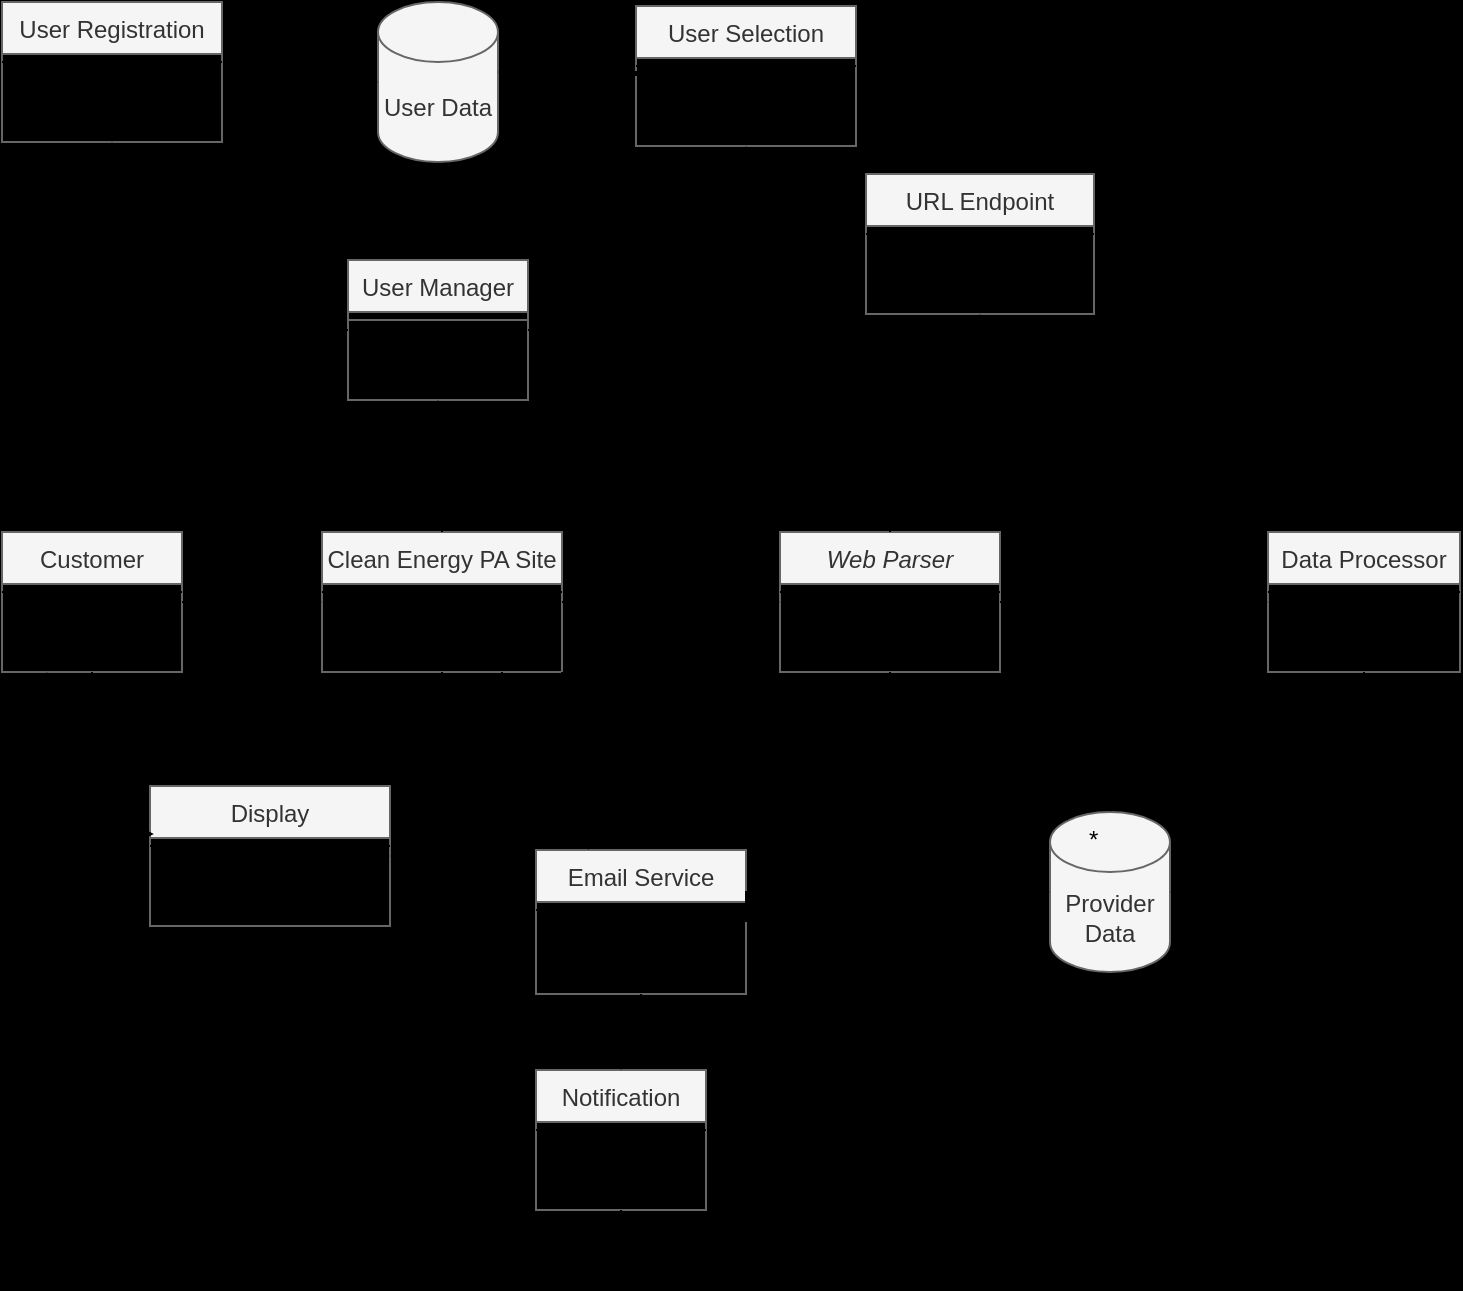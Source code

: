 <mxfile>
    <diagram id="AohXJnLnnqIENB39U0mw" name="V1">
        <mxGraphModel dx="812" dy="607" grid="1" gridSize="10" guides="1" tooltips="1" connect="1" arrows="1" fold="1" page="1" pageScale="1" pageWidth="850" pageHeight="1100" background="#000000" math="0" shadow="0">
            <root>
                <mxCell id="0"/>
                <mxCell id="1" parent="0"/>
                <mxCell id="2" value="Web Parser" style="swimlane;fontStyle=2;align=center;verticalAlign=top;childLayout=stackLayout;horizontal=1;startSize=26;horizontalStack=0;resizeParent=1;resizeLast=0;collapsible=1;marginBottom=0;rounded=0;shadow=0;strokeWidth=1;fillColor=#f5f5f5;fontColor=#333333;strokeColor=#666666;" parent="1" vertex="1">
                    <mxGeometry x="450" y="498" width="110" height="70" as="geometry">
                        <mxRectangle x="230" y="140" width="160" height="26" as="alternateBounds"/>
                    </mxGeometry>
                </mxCell>
                <mxCell id="3" value="" style="line;html=1;strokeWidth=1;align=left;verticalAlign=middle;spacingTop=-1;spacingLeft=3;spacingRight=3;rotatable=0;labelPosition=right;points=[];portConstraint=eastwest;" parent="2" vertex="1">
                    <mxGeometry y="26" width="110" height="8" as="geometry"/>
                </mxCell>
                <mxCell id="4" value="URL Endpoint" style="swimlane;fontStyle=0;align=center;verticalAlign=top;childLayout=stackLayout;horizontal=1;startSize=26;horizontalStack=0;resizeParent=1;resizeLast=0;collapsible=1;marginBottom=0;rounded=0;shadow=0;strokeWidth=1;fillColor=#f5f5f5;fontColor=#333333;strokeColor=#666666;" parent="1" vertex="1">
                    <mxGeometry x="493" y="319" width="114" height="70" as="geometry">
                        <mxRectangle x="550" y="140" width="160" height="26" as="alternateBounds"/>
                    </mxGeometry>
                </mxCell>
                <mxCell id="5" value="" style="line;html=1;strokeWidth=1;align=left;verticalAlign=middle;spacingTop=-1;spacingLeft=3;spacingRight=3;rotatable=0;labelPosition=right;points=[];portConstraint=eastwest;" parent="4" vertex="1">
                    <mxGeometry y="26" width="114" height="8" as="geometry"/>
                </mxCell>
                <mxCell id="6" value="" style="endArrow=open;shadow=0;strokeWidth=1;rounded=0;endFill=1;edgeStyle=elbowEdgeStyle;elbow=vertical;" parent="1" source="2" target="4" edge="1">
                    <mxGeometry x="0.5" y="41" relative="1" as="geometry">
                        <mxPoint x="571" y="570" as="sourcePoint"/>
                        <mxPoint x="731" y="570" as="targetPoint"/>
                        <mxPoint x="-40" y="32" as="offset"/>
                    </mxGeometry>
                </mxCell>
                <mxCell id="7" value="1" style="resizable=0;align=left;verticalAlign=bottom;labelBackgroundColor=none;fontSize=12;" parent="6" connectable="0" vertex="1">
                    <mxGeometry x="-1" relative="1" as="geometry">
                        <mxPoint x="-10" as="offset"/>
                    </mxGeometry>
                </mxCell>
                <mxCell id="8" value="*" style="resizable=0;align=right;verticalAlign=bottom;labelBackgroundColor=none;fontSize=12;" parent="6" connectable="0" vertex="1">
                    <mxGeometry x="1" relative="1" as="geometry">
                        <mxPoint x="11" y="18" as="offset"/>
                    </mxGeometry>
                </mxCell>
                <mxCell id="9" value="searches" style="text;html=1;resizable=0;points=[];;align=center;verticalAlign=middle;labelBackgroundColor=none;rounded=0;shadow=0;strokeWidth=1;fontSize=12;" parent="6" vertex="1" connectable="0">
                    <mxGeometry x="0.5" y="49" relative="1" as="geometry">
                        <mxPoint x="18" y="6" as="offset"/>
                    </mxGeometry>
                </mxCell>
                <mxCell id="10" value="User Data" style="shape=cylinder3;whiteSpace=wrap;html=1;boundedLbl=1;backgroundOutline=1;size=15;fillColor=#f5f5f5;fontColor=#333333;strokeColor=#666666;" parent="1" vertex="1">
                    <mxGeometry x="249" y="233" width="60" height="80" as="geometry"/>
                </mxCell>
                <mxCell id="11" value="Provider Data" style="shape=cylinder3;whiteSpace=wrap;html=1;boundedLbl=1;backgroundOutline=1;size=15;fillColor=#f5f5f5;fontColor=#333333;strokeColor=#666666;" parent="1" vertex="1">
                    <mxGeometry x="585" y="638" width="60" height="80" as="geometry"/>
                </mxCell>
                <mxCell id="12" value="Data Processor" style="swimlane;fontStyle=0;align=center;verticalAlign=top;childLayout=stackLayout;horizontal=1;startSize=26;horizontalStack=0;resizeParent=1;resizeLast=0;collapsible=1;marginBottom=0;rounded=0;shadow=0;strokeWidth=1;fillColor=#f5f5f5;fontColor=#333333;strokeColor=#666666;" parent="1" vertex="1">
                    <mxGeometry x="694" y="498" width="96" height="70" as="geometry">
                        <mxRectangle x="340" y="380" width="170" height="26" as="alternateBounds"/>
                    </mxGeometry>
                </mxCell>
                <mxCell id="13" value="" style="line;html=1;strokeWidth=1;align=left;verticalAlign=middle;spacingTop=-1;spacingLeft=3;spacingRight=3;rotatable=0;labelPosition=right;points=[];portConstraint=eastwest;" parent="12" vertex="1">
                    <mxGeometry y="26" width="96" height="8" as="geometry"/>
                </mxCell>
                <mxCell id="14" value="Clean Energy PA Site" style="swimlane;fontStyle=0;align=center;verticalAlign=top;childLayout=stackLayout;horizontal=1;startSize=26;horizontalStack=0;resizeParent=1;resizeLast=0;collapsible=1;marginBottom=0;rounded=0;shadow=0;strokeWidth=1;fillColor=#f5f5f5;fontColor=#333333;strokeColor=#666666;" parent="1" vertex="1">
                    <mxGeometry x="221" y="498" width="120" height="70" as="geometry">
                        <mxRectangle x="340" y="380" width="170" height="26" as="alternateBounds"/>
                    </mxGeometry>
                </mxCell>
                <mxCell id="15" value="" style="line;html=1;strokeWidth=1;align=left;verticalAlign=middle;spacingTop=-1;spacingLeft=3;spacingRight=3;rotatable=0;labelPosition=right;points=[];portConstraint=eastwest;" parent="14" vertex="1">
                    <mxGeometry y="26" width="120" height="8" as="geometry"/>
                </mxCell>
                <mxCell id="16" value="Customer" style="swimlane;fontStyle=0;align=center;verticalAlign=top;childLayout=stackLayout;horizontal=1;startSize=26;horizontalStack=0;resizeParent=1;resizeLast=0;collapsible=1;marginBottom=0;rounded=0;shadow=0;strokeWidth=1;fillColor=#f5f5f5;fontColor=#333333;strokeColor=#666666;" parent="1" vertex="1">
                    <mxGeometry x="61" y="498" width="90" height="70" as="geometry">
                        <mxRectangle x="340" y="380" width="170" height="26" as="alternateBounds"/>
                    </mxGeometry>
                </mxCell>
                <mxCell id="17" value="" style="line;html=1;strokeWidth=1;align=left;verticalAlign=middle;spacingTop=-1;spacingLeft=3;spacingRight=3;rotatable=0;labelPosition=right;points=[];portConstraint=eastwest;" parent="16" vertex="1">
                    <mxGeometry y="26" width="90" height="8" as="geometry"/>
                </mxCell>
                <mxCell id="18" value="" style="endArrow=open;shadow=0;strokeWidth=1;rounded=0;endFill=1;edgeStyle=elbowEdgeStyle;elbow=vertical;entryX=0;entryY=0.5;entryDx=0;entryDy=0;exitX=1;exitY=0.5;exitDx=0;exitDy=0;" parent="1" source="16" target="14" edge="1">
                    <mxGeometry x="0.5" y="41" relative="1" as="geometry">
                        <mxPoint x="131.0" y="697.996" as="sourcePoint"/>
                        <mxPoint x="270" y="697.996" as="targetPoint"/>
                        <mxPoint x="-40" y="32" as="offset"/>
                    </mxGeometry>
                </mxCell>
                <mxCell id="19" value="*" style="resizable=0;align=left;verticalAlign=bottom;labelBackgroundColor=none;fontSize=12;" parent="18" connectable="0" vertex="1">
                    <mxGeometry x="-1" relative="1" as="geometry">
                        <mxPoint x="1" y="3" as="offset"/>
                    </mxGeometry>
                </mxCell>
                <mxCell id="20" value="1" style="resizable=0;align=right;verticalAlign=bottom;labelBackgroundColor=none;fontSize=12;" parent="18" connectable="0" vertex="1">
                    <mxGeometry x="1" relative="1" as="geometry">
                        <mxPoint x="-9" y="15" as="offset"/>
                    </mxGeometry>
                </mxCell>
                <mxCell id="21" value="visits" style="text;html=1;resizable=0;points=[];;align=center;verticalAlign=middle;labelBackgroundColor=none;rounded=0;shadow=0;strokeWidth=1;fontSize=12;" parent="18" connectable="0" vertex="1">
                    <mxGeometry x="0.5" y="49" relative="1" as="geometry">
                        <mxPoint x="-23" y="40" as="offset"/>
                    </mxGeometry>
                </mxCell>
                <mxCell id="22" value="" style="endArrow=open;shadow=0;strokeWidth=1;rounded=0;endFill=1;edgeStyle=elbowEdgeStyle;elbow=vertical;exitX=1;exitY=0.5;exitDx=0;exitDy=0;entryX=0;entryY=0.5;entryDx=0;entryDy=0;" parent="1" source="14" target="2" edge="1">
                    <mxGeometry x="0.5" y="41" relative="1" as="geometry">
                        <mxPoint x="570.0" y="543.286" as="sourcePoint"/>
                        <mxPoint x="440" y="528" as="targetPoint"/>
                        <mxPoint x="-40" y="32" as="offset"/>
                    </mxGeometry>
                </mxCell>
                <mxCell id="23" value="1" style="resizable=0;align=left;verticalAlign=bottom;labelBackgroundColor=none;fontSize=12;" parent="22" connectable="0" vertex="1">
                    <mxGeometry x="-1" relative="1" as="geometry">
                        <mxPoint x="1" y="1" as="offset"/>
                    </mxGeometry>
                </mxCell>
                <mxCell id="24" value="1" style="resizable=0;align=right;verticalAlign=bottom;labelBackgroundColor=none;fontSize=12;" parent="22" connectable="0" vertex="1">
                    <mxGeometry x="1" relative="1" as="geometry">
                        <mxPoint x="-8" y="15" as="offset"/>
                    </mxGeometry>
                </mxCell>
                <mxCell id="25" value="uses" style="text;html=1;resizable=0;points=[];;align=center;verticalAlign=middle;labelBackgroundColor=none;rounded=0;shadow=0;strokeWidth=1;fontSize=12;" parent="22" connectable="0" vertex="1">
                    <mxGeometry x="0.5" y="49" relative="1" as="geometry">
                        <mxPoint x="-38" y="40" as="offset"/>
                    </mxGeometry>
                </mxCell>
                <mxCell id="26" value="" style="endArrow=open;shadow=0;strokeWidth=1;rounded=0;endFill=1;edgeStyle=elbowEdgeStyle;elbow=vertical;exitX=1;exitY=0.5;exitDx=0;exitDy=0;entryX=0;entryY=0.5;entryDx=0;entryDy=0;entryPerimeter=0;" parent="1" source="54" target="10" edge="1">
                    <mxGeometry x="0.5" y="41" relative="1" as="geometry">
                        <mxPoint x="136" y="386" as="sourcePoint"/>
                        <mxPoint x="246" y="308" as="targetPoint"/>
                        <mxPoint x="-40" y="32" as="offset"/>
                        <Array as="points">
                            <mxPoint x="216" y="273"/>
                            <mxPoint x="206" y="309"/>
                            <mxPoint x="216" y="309"/>
                            <mxPoint x="306" y="93"/>
                            <mxPoint x="206" y="88"/>
                        </Array>
                    </mxGeometry>
                </mxCell>
                <mxCell id="27" value="1" style="resizable=0;align=left;verticalAlign=bottom;labelBackgroundColor=none;fontSize=12;" parent="26" connectable="0" vertex="1">
                    <mxGeometry x="-1" relative="1" as="geometry">
                        <mxPoint x="2" y="22" as="offset"/>
                    </mxGeometry>
                </mxCell>
                <mxCell id="28" value="*" style="resizable=0;align=right;verticalAlign=bottom;labelBackgroundColor=none;fontSize=12;" parent="26" connectable="0" vertex="1">
                    <mxGeometry x="1" relative="1" as="geometry">
                        <mxPoint x="-5" y="1" as="offset"/>
                    </mxGeometry>
                </mxCell>
                <mxCell id="29" value="records" style="text;html=1;resizable=0;points=[];;align=center;verticalAlign=middle;labelBackgroundColor=none;rounded=0;shadow=0;strokeWidth=1;fontSize=12;" parent="26" connectable="0" vertex="1">
                    <mxGeometry x="0.5" y="49" relative="1" as="geometry">
                        <mxPoint x="-19" y="41" as="offset"/>
                    </mxGeometry>
                </mxCell>
                <mxCell id="30" value="" style="endArrow=open;shadow=0;strokeWidth=1;rounded=0;endFill=1;edgeStyle=elbowEdgeStyle;elbow=vertical;exitX=0.5;exitY=0;exitDx=0;exitDy=0;entryX=0.5;entryY=1;entryDx=0;entryDy=0;entryPerimeter=0;" parent="1" source="38" target="10" edge="1">
                    <mxGeometry x="0.5" y="41" relative="1" as="geometry">
                        <mxPoint x="466" y="356" as="sourcePoint"/>
                        <mxPoint x="326" y="98" as="targetPoint"/>
                        <mxPoint x="-40" y="32" as="offset"/>
                        <Array as="points">
                            <mxPoint x="286" y="338"/>
                            <mxPoint x="186" y="298"/>
                            <mxPoint x="46" y="288"/>
                            <mxPoint x="136" y="198"/>
                        </Array>
                    </mxGeometry>
                </mxCell>
                <mxCell id="31" value="1" style="resizable=0;align=left;verticalAlign=bottom;labelBackgroundColor=none;fontSize=12;" parent="30" connectable="0" vertex="1">
                    <mxGeometry x="-1" relative="1" as="geometry">
                        <mxPoint x="-11" y="1" as="offset"/>
                    </mxGeometry>
                </mxCell>
                <mxCell id="32" value="1" style="resizable=0;align=right;verticalAlign=bottom;labelBackgroundColor=none;fontSize=12;" parent="30" connectable="0" vertex="1">
                    <mxGeometry x="1" relative="1" as="geometry">
                        <mxPoint x="12" y="17" as="offset"/>
                    </mxGeometry>
                </mxCell>
                <mxCell id="33" value="accesses" style="text;html=1;resizable=0;points=[];;align=center;verticalAlign=middle;labelBackgroundColor=none;rounded=0;shadow=0;strokeWidth=1;fontSize=12;" parent="30" connectable="0" vertex="1">
                    <mxGeometry x="0.5" y="49" relative="1" as="geometry">
                        <mxPoint x="36" y="52" as="offset"/>
                    </mxGeometry>
                </mxCell>
                <mxCell id="34" value="" style="endArrow=open;shadow=0;strokeWidth=1;rounded=0;endFill=1;edgeStyle=elbowEdgeStyle;elbow=vertical;entryX=0;entryY=0.5;entryDx=0;entryDy=0;exitX=1;exitY=0.5;exitDx=0;exitDy=0;" parent="1" source="2" target="12" edge="1">
                    <mxGeometry x="0.5" y="41" relative="1" as="geometry">
                        <mxPoint x="515" y="508" as="sourcePoint"/>
                        <mxPoint x="515" y="418" as="targetPoint"/>
                        <mxPoint x="-40" y="32" as="offset"/>
                    </mxGeometry>
                </mxCell>
                <mxCell id="35" value="1" style="resizable=0;align=left;verticalAlign=bottom;labelBackgroundColor=none;fontSize=12;" parent="34" connectable="0" vertex="1">
                    <mxGeometry x="-1" relative="1" as="geometry">
                        <mxPoint x="1" y="1" as="offset"/>
                    </mxGeometry>
                </mxCell>
                <mxCell id="36" value="*" style="resizable=0;align=right;verticalAlign=bottom;labelBackgroundColor=none;fontSize=12;" parent="34" connectable="0" vertex="1">
                    <mxGeometry x="1" relative="1" as="geometry">
                        <mxPoint x="-5" y="20" as="offset"/>
                    </mxGeometry>
                </mxCell>
                <mxCell id="37" value="uses" style="text;html=1;resizable=0;points=[];;align=center;verticalAlign=middle;labelBackgroundColor=none;rounded=0;shadow=0;strokeWidth=1;fontSize=12;" parent="34" connectable="0" vertex="1">
                    <mxGeometry x="0.5" y="49" relative="1" as="geometry">
                        <mxPoint x="-36" y="41" as="offset"/>
                    </mxGeometry>
                </mxCell>
                <mxCell id="38" value="User Manager" style="swimlane;fontStyle=0;align=center;verticalAlign=top;childLayout=stackLayout;horizontal=1;startSize=26;horizontalStack=0;resizeParent=1;resizeLast=0;collapsible=1;marginBottom=0;rounded=0;shadow=0;strokeWidth=1;fillColor=#f5f5f5;fontColor=#333333;strokeColor=#666666;" parent="1" vertex="1">
                    <mxGeometry x="234" y="362" width="90" height="70" as="geometry">
                        <mxRectangle x="340" y="380" width="170" height="26" as="alternateBounds"/>
                    </mxGeometry>
                </mxCell>
                <mxCell id="39" value="" style="line;html=1;strokeWidth=1;align=left;verticalAlign=middle;spacingTop=-1;spacingLeft=3;spacingRight=3;rotatable=0;labelPosition=right;points=[];portConstraint=eastwest;fillColor=#f5f5f5;fontColor=#333333;strokeColor=#666666;" parent="38" vertex="1">
                    <mxGeometry y="26" width="90" height="8" as="geometry"/>
                </mxCell>
                <mxCell id="40" value="" style="endArrow=open;shadow=0;strokeWidth=1;rounded=0;endFill=1;edgeStyle=elbowEdgeStyle;elbow=vertical;exitX=0.5;exitY=0;exitDx=0;exitDy=0;entryX=0.5;entryY=1;entryDx=0;entryDy=0;" parent="1" source="14" target="38" edge="1">
                    <mxGeometry x="0.5" y="41" relative="1" as="geometry">
                        <mxPoint x="321" y="578" as="sourcePoint"/>
                        <mxPoint x="173" y="720.5" as="targetPoint"/>
                        <mxPoint x="-40" y="32" as="offset"/>
                        <Array as="points">
                            <mxPoint x="276" y="468"/>
                        </Array>
                    </mxGeometry>
                </mxCell>
                <mxCell id="41" value="1" style="resizable=0;align=left;verticalAlign=bottom;labelBackgroundColor=none;fontSize=12;" parent="40" connectable="0" vertex="1">
                    <mxGeometry x="-1" relative="1" as="geometry">
                        <mxPoint x="-1" y="1" as="offset"/>
                    </mxGeometry>
                </mxCell>
                <mxCell id="42" value="1" style="resizable=0;align=right;verticalAlign=bottom;labelBackgroundColor=none;fontSize=12;" parent="40" connectable="0" vertex="1">
                    <mxGeometry x="1" relative="1" as="geometry">
                        <mxPoint x="-5" y="17" as="offset"/>
                    </mxGeometry>
                </mxCell>
                <mxCell id="43" value="uses" style="text;html=1;resizable=0;points=[];;align=center;verticalAlign=middle;labelBackgroundColor=none;rounded=0;shadow=0;strokeWidth=1;fontSize=12;" parent="40" connectable="0" vertex="1">
                    <mxGeometry x="0.5" y="49" relative="1" as="geometry">
                        <mxPoint x="35" y="19" as="offset"/>
                    </mxGeometry>
                </mxCell>
                <mxCell id="44" value="Display" style="swimlane;fontStyle=0;align=center;verticalAlign=top;childLayout=stackLayout;horizontal=1;startSize=26;horizontalStack=0;resizeParent=1;resizeLast=0;collapsible=1;marginBottom=0;rounded=0;shadow=0;strokeWidth=1;fillColor=#f5f5f5;fontColor=#333333;strokeColor=#666666;" parent="1" vertex="1">
                    <mxGeometry x="135" y="625" width="120" height="70" as="geometry">
                        <mxRectangle x="340" y="380" width="170" height="26" as="alternateBounds"/>
                    </mxGeometry>
                </mxCell>
                <mxCell id="45" value="" style="line;html=1;strokeWidth=1;align=left;verticalAlign=middle;spacingTop=-1;spacingLeft=3;spacingRight=3;rotatable=0;labelPosition=right;points=[];portConstraint=eastwest;" parent="44" vertex="1">
                    <mxGeometry y="26" width="120" height="8" as="geometry"/>
                </mxCell>
                <mxCell id="46" value="" style="endArrow=open;shadow=0;strokeWidth=1;rounded=0;endFill=1;edgeStyle=elbowEdgeStyle;elbow=vertical;exitX=0.5;exitY=1;exitDx=0;exitDy=0;entryX=1;entryY=0.5;entryDx=0;entryDy=0;" parent="1" source="14" target="44" edge="1">
                    <mxGeometry x="0.5" y="41" relative="1" as="geometry">
                        <mxPoint x="351" y="543" as="sourcePoint"/>
                        <mxPoint x="460" y="543" as="targetPoint"/>
                        <mxPoint x="-40" y="32" as="offset"/>
                        <Array as="points">
                            <mxPoint x="246" y="660"/>
                        </Array>
                    </mxGeometry>
                </mxCell>
                <mxCell id="47" value="1" style="resizable=0;align=left;verticalAlign=bottom;labelBackgroundColor=none;fontSize=12;" parent="46" connectable="0" vertex="1">
                    <mxGeometry x="-1" relative="1" as="geometry">
                        <mxPoint x="-11" y="16" as="offset"/>
                    </mxGeometry>
                </mxCell>
                <mxCell id="48" value="*" style="resizable=0;align=right;verticalAlign=bottom;labelBackgroundColor=none;fontSize=12;" parent="46" connectable="0" vertex="1">
                    <mxGeometry x="1" relative="1" as="geometry">
                        <mxPoint x="17" y="4" as="offset"/>
                    </mxGeometry>
                </mxCell>
                <mxCell id="49" value="shows" style="text;html=1;resizable=0;points=[];;align=center;verticalAlign=middle;labelBackgroundColor=none;rounded=0;shadow=0;strokeWidth=1;fontSize=12;" parent="46" connectable="0" vertex="1">
                    <mxGeometry x="0.5" y="49" relative="1" as="geometry">
                        <mxPoint x="-74" y="-48" as="offset"/>
                    </mxGeometry>
                </mxCell>
                <mxCell id="50" value="" style="endArrow=open;shadow=0;strokeWidth=1;rounded=0;endFill=1;edgeStyle=elbowEdgeStyle;elbow=vertical;entryX=0.016;entryY=0.342;entryDx=0;entryDy=0;exitX=0.5;exitY=1;exitDx=0;exitDy=0;entryPerimeter=0;" parent="1" source="16" target="44" edge="1">
                    <mxGeometry x="0.5" y="41" relative="1" as="geometry">
                        <mxPoint x="96" y="568" as="sourcePoint"/>
                        <mxPoint x="239" y="670" as="targetPoint"/>
                        <mxPoint x="-40" y="32" as="offset"/>
                        <Array as="points">
                            <mxPoint x="96" y="649"/>
                            <mxPoint x="76" y="618"/>
                        </Array>
                    </mxGeometry>
                </mxCell>
                <mxCell id="51" value="1" style="resizable=0;align=left;verticalAlign=bottom;labelBackgroundColor=none;fontSize=12;" parent="50" connectable="0" vertex="1">
                    <mxGeometry x="-1" relative="1" as="geometry">
                        <mxPoint x="-11" y="17" as="offset"/>
                    </mxGeometry>
                </mxCell>
                <mxCell id="52" value="*" style="resizable=0;align=right;verticalAlign=bottom;labelBackgroundColor=none;fontSize=12;" parent="50" connectable="0" vertex="1">
                    <mxGeometry x="1" relative="1" as="geometry">
                        <mxPoint x="-10" y="3" as="offset"/>
                    </mxGeometry>
                </mxCell>
                <mxCell id="53" value="views" style="text;html=1;resizable=0;points=[];;align=center;verticalAlign=middle;labelBackgroundColor=none;rounded=0;shadow=0;strokeWidth=1;fontSize=12;" parent="50" connectable="0" vertex="1">
                    <mxGeometry x="0.5" y="49" relative="1" as="geometry">
                        <mxPoint x="14" y="6" as="offset"/>
                    </mxGeometry>
                </mxCell>
                <mxCell id="54" value="User Registration" style="swimlane;fontStyle=0;align=center;verticalAlign=top;childLayout=stackLayout;horizontal=1;startSize=26;horizontalStack=0;resizeParent=1;resizeLast=0;collapsible=1;marginBottom=0;rounded=0;shadow=0;strokeWidth=1;fillColor=#f5f5f5;fontColor=#333333;strokeColor=#666666;" parent="1" vertex="1">
                    <mxGeometry x="61" y="233" width="110" height="70" as="geometry">
                        <mxRectangle x="340" y="380" width="170" height="26" as="alternateBounds"/>
                    </mxGeometry>
                </mxCell>
                <mxCell id="55" value="" style="line;html=1;strokeWidth=1;align=left;verticalAlign=middle;spacingTop=-1;spacingLeft=3;spacingRight=3;rotatable=0;labelPosition=right;points=[];portConstraint=eastwest;" parent="54" vertex="1">
                    <mxGeometry y="26" width="110" height="8" as="geometry"/>
                </mxCell>
                <mxCell id="56" value="Email Service" style="swimlane;fontStyle=0;align=center;verticalAlign=top;childLayout=stackLayout;horizontal=1;startSize=26;horizontalStack=0;resizeParent=1;resizeLast=0;collapsible=1;marginBottom=0;rounded=0;shadow=0;strokeWidth=1;fillColor=#f5f5f5;fontColor=#333333;strokeColor=#666666;" parent="1" vertex="1">
                    <mxGeometry x="328" y="657" width="105" height="72" as="geometry">
                        <mxRectangle x="340" y="380" width="170" height="26" as="alternateBounds"/>
                    </mxGeometry>
                </mxCell>
                <mxCell id="57" value="" style="line;html=1;strokeWidth=1;align=left;verticalAlign=middle;spacingTop=-1;spacingLeft=3;spacingRight=3;rotatable=0;labelPosition=right;points=[];portConstraint=eastwest;" parent="56" vertex="1">
                    <mxGeometry y="26" width="105" height="8" as="geometry"/>
                </mxCell>
                <mxCell id="58" value="User Selection" style="swimlane;fontStyle=0;align=center;verticalAlign=top;childLayout=stackLayout;horizontal=1;startSize=26;horizontalStack=0;resizeParent=1;resizeLast=0;collapsible=1;marginBottom=0;rounded=0;shadow=0;strokeWidth=1;fillColor=#f5f5f5;fontColor=#333333;strokeColor=#666666;" parent="1" vertex="1">
                    <mxGeometry x="378" y="235" width="110" height="70" as="geometry">
                        <mxRectangle x="340" y="380" width="170" height="26" as="alternateBounds"/>
                    </mxGeometry>
                </mxCell>
                <mxCell id="59" value="" style="line;html=1;strokeWidth=1;align=left;verticalAlign=middle;spacingTop=-1;spacingLeft=3;spacingRight=3;rotatable=0;labelPosition=right;points=[];portConstraint=eastwest;" parent="58" vertex="1">
                    <mxGeometry y="26" width="110" height="8" as="geometry"/>
                </mxCell>
                <mxCell id="60" value="Notification" style="swimlane;fontStyle=0;align=center;verticalAlign=top;childLayout=stackLayout;horizontal=1;startSize=26;horizontalStack=0;resizeParent=1;resizeLast=0;collapsible=1;marginBottom=0;rounded=0;shadow=0;strokeWidth=1;fillColor=#f5f5f5;fontColor=#333333;strokeColor=#666666;" parent="1" vertex="1">
                    <mxGeometry x="328" y="767" width="85" height="70" as="geometry">
                        <mxRectangle x="340" y="380" width="170" height="26" as="alternateBounds"/>
                    </mxGeometry>
                </mxCell>
                <mxCell id="61" value="" style="line;html=1;strokeWidth=1;align=left;verticalAlign=middle;spacingTop=-1;spacingLeft=3;spacingRight=3;rotatable=0;labelPosition=right;points=[];portConstraint=eastwest;" parent="60" vertex="1">
                    <mxGeometry y="26" width="85" height="8" as="geometry"/>
                </mxCell>
                <mxCell id="62" value="" style="endArrow=open;shadow=0;strokeWidth=1;rounded=0;endFill=1;edgeStyle=elbowEdgeStyle;elbow=vertical;entryX=0.5;entryY=1;entryDx=0;entryDy=0;exitX=1;exitY=0.5;exitDx=0;exitDy=0;" parent="1" source="38" target="58" edge="1">
                    <mxGeometry x="0.5" y="41" relative="1" as="geometry">
                        <mxPoint x="309" y="364" as="sourcePoint"/>
                        <mxPoint x="116" y="118" as="targetPoint"/>
                        <mxPoint x="-40" y="32" as="offset"/>
                        <Array as="points">
                            <mxPoint x="406" y="397"/>
                            <mxPoint x="56" y="298"/>
                            <mxPoint x="146" y="208"/>
                        </Array>
                    </mxGeometry>
                </mxCell>
                <mxCell id="63" value="1" style="resizable=0;align=left;verticalAlign=bottom;labelBackgroundColor=none;fontSize=12;" parent="62" connectable="0" vertex="1">
                    <mxGeometry x="-1" relative="1" as="geometry">
                        <mxPoint x="1" y="17" as="offset"/>
                    </mxGeometry>
                </mxCell>
                <mxCell id="64" value="*" style="resizable=0;align=right;verticalAlign=bottom;labelBackgroundColor=none;fontSize=12;" parent="62" connectable="0" vertex="1">
                    <mxGeometry x="1" relative="1" as="geometry">
                        <mxPoint x="12" y="17" as="offset"/>
                    </mxGeometry>
                </mxCell>
                <mxCell id="65" value="updates" style="text;html=1;resizable=0;points=[];;align=center;verticalAlign=middle;labelBackgroundColor=none;rounded=0;shadow=0;strokeWidth=1;fontSize=12;" parent="62" connectable="0" vertex="1">
                    <mxGeometry x="0.5" y="49" relative="1" as="geometry">
                        <mxPoint x="14" y="33" as="offset"/>
                    </mxGeometry>
                </mxCell>
                <mxCell id="66" value="" style="endArrow=open;shadow=0;strokeWidth=1;rounded=0;endFill=1;edgeStyle=elbowEdgeStyle;elbow=vertical;entryX=0.5;entryY=1;entryDx=0;entryDy=0;exitX=0;exitY=0.5;exitDx=0;exitDy=0;" parent="1" source="38" target="54" edge="1">
                    <mxGeometry x="0.5" y="41" relative="1" as="geometry">
                        <mxPoint x="186" y="358" as="sourcePoint"/>
                        <mxPoint x="439" y="228" as="targetPoint"/>
                        <mxPoint x="-40" y="32" as="offset"/>
                        <Array as="points">
                            <mxPoint x="196" y="397"/>
                            <mxPoint x="66" y="308"/>
                            <mxPoint x="156" y="218"/>
                        </Array>
                    </mxGeometry>
                </mxCell>
                <mxCell id="67" value="1" style="resizable=0;align=left;verticalAlign=bottom;labelBackgroundColor=none;fontSize=12;" parent="66" connectable="0" vertex="1">
                    <mxGeometry x="-1" relative="1" as="geometry">
                        <mxPoint x="-11" y="16" as="offset"/>
                    </mxGeometry>
                </mxCell>
                <mxCell id="68" value="1" style="resizable=0;align=right;verticalAlign=bottom;labelBackgroundColor=none;fontSize=12;" parent="66" connectable="0" vertex="1">
                    <mxGeometry x="1" relative="1" as="geometry">
                        <mxPoint x="12" y="18" as="offset"/>
                    </mxGeometry>
                </mxCell>
                <mxCell id="69" value="updates" style="text;html=1;resizable=0;points=[];;align=center;verticalAlign=middle;labelBackgroundColor=none;rounded=0;shadow=0;strokeWidth=1;fontSize=12;" parent="66" connectable="0" vertex="1">
                    <mxGeometry x="0.5" y="49" relative="1" as="geometry">
                        <mxPoint x="89" y="27" as="offset"/>
                    </mxGeometry>
                </mxCell>
                <mxCell id="70" value="" style="endArrow=open;shadow=0;strokeWidth=1;rounded=0;endFill=1;edgeStyle=elbowEdgeStyle;elbow=vertical;exitX=0;exitY=0.5;exitDx=0;exitDy=0;" parent="1" source="58" edge="1">
                    <mxGeometry x="0.5" y="41" relative="1" as="geometry">
                        <mxPoint x="376" y="268" as="sourcePoint"/>
                        <mxPoint x="309" y="268" as="targetPoint"/>
                        <mxPoint x="-40" y="32" as="offset"/>
                        <Array as="points">
                            <mxPoint x="336" y="268"/>
                            <mxPoint x="386" y="55"/>
                            <mxPoint x="216" y="98"/>
                        </Array>
                    </mxGeometry>
                </mxCell>
                <mxCell id="71" value="1" style="resizable=0;align=left;verticalAlign=bottom;labelBackgroundColor=none;fontSize=12;" parent="70" connectable="0" vertex="1">
                    <mxGeometry x="-1" relative="1" as="geometry">
                        <mxPoint x="-12" y="18" as="offset"/>
                    </mxGeometry>
                </mxCell>
                <mxCell id="72" value="*" style="resizable=0;align=right;verticalAlign=bottom;labelBackgroundColor=none;fontSize=12;" parent="70" connectable="0" vertex="1">
                    <mxGeometry x="1" relative="1" as="geometry">
                        <mxPoint x="12" as="offset"/>
                    </mxGeometry>
                </mxCell>
                <mxCell id="73" value="records" style="text;html=1;resizable=0;points=[];;align=center;verticalAlign=middle;labelBackgroundColor=none;rounded=0;shadow=0;strokeWidth=1;fontSize=12;" parent="70" connectable="0" vertex="1">
                    <mxGeometry x="0.5" y="49" relative="1" as="geometry">
                        <mxPoint x="18" y="-57" as="offset"/>
                    </mxGeometry>
                </mxCell>
                <mxCell id="74" value="" style="endArrow=open;shadow=0;strokeWidth=1;rounded=0;endFill=1;edgeStyle=elbowEdgeStyle;elbow=vertical;exitX=0.75;exitY=1;exitDx=0;exitDy=0;entryX=0.25;entryY=0;entryDx=0;entryDy=0;" parent="1" source="14" target="56" edge="1">
                    <mxGeometry x="0.5" y="41" relative="1" as="geometry">
                        <mxPoint x="290" y="372" as="sourcePoint"/>
                        <mxPoint x="446" y="628" as="targetPoint"/>
                        <mxPoint x="-40" y="32" as="offset"/>
                        <Array as="points">
                            <mxPoint x="326" y="618"/>
                            <mxPoint x="186" y="368"/>
                            <mxPoint x="206" y="298"/>
                            <mxPoint x="206" y="286"/>
                            <mxPoint x="76" y="318"/>
                            <mxPoint x="166" y="228"/>
                        </Array>
                    </mxGeometry>
                </mxCell>
                <mxCell id="75" value="1" style="resizable=0;align=left;verticalAlign=bottom;labelBackgroundColor=none;fontSize=12;" parent="74" connectable="0" vertex="1">
                    <mxGeometry x="-1" relative="1" as="geometry">
                        <mxPoint x="-11" y="15" as="offset"/>
                    </mxGeometry>
                </mxCell>
                <mxCell id="76" value="1" style="resizable=0;align=right;verticalAlign=bottom;labelBackgroundColor=none;fontSize=12;" parent="74" connectable="0" vertex="1">
                    <mxGeometry x="1" relative="1" as="geometry">
                        <mxPoint x="12" as="offset"/>
                    </mxGeometry>
                </mxCell>
                <mxCell id="77" value="updates" style="text;html=1;resizable=0;points=[];;align=center;verticalAlign=middle;labelBackgroundColor=none;rounded=0;shadow=0;strokeWidth=1;fontSize=12;" parent="74" connectable="0" vertex="1">
                    <mxGeometry x="0.5" y="49" relative="1" as="geometry">
                        <mxPoint x="-87" y="4" as="offset"/>
                    </mxGeometry>
                </mxCell>
                <mxCell id="78" value="" style="endArrow=open;shadow=0;strokeWidth=1;rounded=0;endFill=1;edgeStyle=elbowEdgeStyle;elbow=vertical;entryX=0.5;entryY=0;entryDx=0;entryDy=0;exitX=0.5;exitY=1;exitDx=0;exitDy=0;" parent="1" source="56" target="60" edge="1">
                    <mxGeometry x="0.5" y="41" relative="1" as="geometry">
                        <mxPoint x="157" y="391" as="sourcePoint"/>
                        <mxPoint x="62" y="329" as="targetPoint"/>
                        <mxPoint x="-40" y="32" as="offset"/>
                        <Array as="points">
                            <mxPoint x="378" y="747"/>
                            <mxPoint x="128" y="315"/>
                            <mxPoint x="-2" y="347"/>
                            <mxPoint x="88" y="257"/>
                        </Array>
                    </mxGeometry>
                </mxCell>
                <mxCell id="79" value="1" style="resizable=0;align=left;verticalAlign=bottom;labelBackgroundColor=none;fontSize=12;" parent="78" connectable="0" vertex="1">
                    <mxGeometry x="-1" relative="1" as="geometry">
                        <mxPoint x="-10" y="15" as="offset"/>
                    </mxGeometry>
                </mxCell>
                <mxCell id="80" value="*" style="resizable=0;align=right;verticalAlign=bottom;labelBackgroundColor=none;fontSize=12;" parent="78" connectable="0" vertex="1">
                    <mxGeometry x="1" relative="1" as="geometry">
                        <mxPoint x="11" y="1" as="offset"/>
                    </mxGeometry>
                </mxCell>
                <mxCell id="81" value="delivers" style="text;html=1;resizable=0;points=[];;align=center;verticalAlign=middle;labelBackgroundColor=none;rounded=0;shadow=0;strokeWidth=1;fontSize=12;" parent="78" connectable="0" vertex="1">
                    <mxGeometry x="0.5" y="49" relative="1" as="geometry">
                        <mxPoint x="-14" y="-10" as="offset"/>
                    </mxGeometry>
                </mxCell>
                <mxCell id="82" value="" style="endArrow=open;shadow=0;strokeWidth=1;rounded=0;endFill=1;edgeStyle=elbowEdgeStyle;elbow=vertical;exitX=0.5;exitY=1;exitDx=0;exitDy=0;entryX=0.25;entryY=1;entryDx=0;entryDy=0;" parent="1" source="60" target="16" edge="1">
                    <mxGeometry x="0.5" y="41" relative="1" as="geometry">
                        <mxPoint x="97" y="310" as="sourcePoint"/>
                        <mxPoint x="106" y="498" as="targetPoint"/>
                        <mxPoint x="-40" y="32" as="offset"/>
                        <Array as="points">
                            <mxPoint x="176" y="868"/>
                            <mxPoint x="306" y="838"/>
                            <mxPoint x="226" y="318"/>
                            <mxPoint x="226" y="306"/>
                            <mxPoint x="96" y="338"/>
                            <mxPoint x="186" y="248"/>
                        </Array>
                    </mxGeometry>
                </mxCell>
                <mxCell id="83" value="*" style="resizable=0;align=left;verticalAlign=bottom;labelBackgroundColor=none;fontSize=12;" parent="82" connectable="0" vertex="1">
                    <mxGeometry x="-1" relative="1" as="geometry">
                        <mxPoint x="-11" y="18" as="offset"/>
                    </mxGeometry>
                </mxCell>
                <mxCell id="84" value="*" style="resizable=0;align=right;verticalAlign=bottom;labelBackgroundColor=none;fontSize=12;" parent="82" connectable="0" vertex="1">
                    <mxGeometry x="1" relative="1" as="geometry">
                        <mxPoint x="-7" y="20" as="offset"/>
                    </mxGeometry>
                </mxCell>
                <mxCell id="85" value="alerts" style="text;html=1;resizable=0;points=[];;align=center;verticalAlign=middle;labelBackgroundColor=none;rounded=0;shadow=0;strokeWidth=1;fontSize=12;" parent="82" connectable="0" vertex="1">
                    <mxGeometry x="0.5" y="49" relative="1" as="geometry">
                        <mxPoint x="82" y="102" as="offset"/>
                    </mxGeometry>
                </mxCell>
                <mxCell id="86" value="" style="endArrow=open;shadow=0;strokeWidth=1;rounded=0;endFill=1;edgeStyle=elbowEdgeStyle;elbow=vertical;entryX=0.5;entryY=0;entryDx=0;entryDy=0;entryPerimeter=0;exitX=0.5;exitY=1;exitDx=0;exitDy=0;" parent="1" source="2" target="11" edge="1">
                    <mxGeometry x="0.5" y="41" relative="1" as="geometry">
                        <mxPoint x="515" y="508" as="sourcePoint"/>
                        <mxPoint x="743" y="348" as="targetPoint"/>
                        <mxPoint x="-40" y="32" as="offset"/>
                        <Array as="points">
                            <mxPoint x="556" y="598"/>
                        </Array>
                    </mxGeometry>
                </mxCell>
                <mxCell id="87" value="1" style="resizable=0;align=left;verticalAlign=bottom;labelBackgroundColor=none;fontSize=12;" parent="86" connectable="0" vertex="1">
                    <mxGeometry x="-1" relative="1" as="geometry">
                        <mxPoint x="-10" y="16" as="offset"/>
                    </mxGeometry>
                </mxCell>
                <mxCell id="88" value="*" style="resizable=0;align=right;verticalAlign=bottom;labelBackgroundColor=none;fontSize=12;" parent="86" connectable="0" vertex="1">
                    <mxGeometry x="1" relative="1" as="geometry">
                        <mxPoint x="11" as="offset"/>
                    </mxGeometry>
                </mxCell>
                <mxCell id="89" value="stores" style="text;html=1;resizable=0;points=[];;align=center;verticalAlign=middle;labelBackgroundColor=none;rounded=0;shadow=0;strokeWidth=1;fontSize=12;" parent="86" connectable="0" vertex="1">
                    <mxGeometry x="0.5" y="49" relative="1" as="geometry">
                        <mxPoint x="-54" y="39" as="offset"/>
                    </mxGeometry>
                </mxCell>
                <mxCell id="90" value="" style="endArrow=open;shadow=0;strokeWidth=1;rounded=0;endFill=1;edgeStyle=elbowEdgeStyle;elbow=vertical;entryX=1;entryY=0.5;entryDx=0;entryDy=0;entryPerimeter=0;exitX=0.5;exitY=1;exitDx=0;exitDy=0;" parent="1" source="12" target="11" edge="1">
                    <mxGeometry x="0.5" y="41" relative="1" as="geometry">
                        <mxPoint x="687" y="625" as="sourcePoint"/>
                        <mxPoint x="797" y="695" as="targetPoint"/>
                        <mxPoint x="-40" y="32" as="offset"/>
                        <Array as="points">
                            <mxPoint x="706" y="678"/>
                        </Array>
                    </mxGeometry>
                </mxCell>
                <mxCell id="91" value="1" style="resizable=0;align=left;verticalAlign=bottom;labelBackgroundColor=none;fontSize=12;" parent="90" connectable="0" vertex="1">
                    <mxGeometry x="-1" relative="1" as="geometry">
                        <mxPoint x="-11" y="17" as="offset"/>
                    </mxGeometry>
                </mxCell>
                <mxCell id="92" value="*" style="resizable=0;align=right;verticalAlign=bottom;labelBackgroundColor=none;fontSize=12;" parent="90" connectable="0" vertex="1">
                    <mxGeometry x="1" relative="1" as="geometry">
                        <mxPoint x="17" y="18" as="offset"/>
                    </mxGeometry>
                </mxCell>
                <mxCell id="93" value="accesses" style="text;html=1;resizable=0;points=[];;align=center;verticalAlign=middle;labelBackgroundColor=none;rounded=0;shadow=0;strokeWidth=1;fontSize=12;" parent="90" connectable="0" vertex="1">
                    <mxGeometry x="0.5" y="49" relative="1" as="geometry">
                        <mxPoint x="10" y="-59" as="offset"/>
                    </mxGeometry>
                </mxCell>
                <mxCell id="94" value="" style="endArrow=open;shadow=0;strokeWidth=1;rounded=0;endFill=1;edgeStyle=elbowEdgeStyle;elbow=vertical;entryX=0;entryY=0.5;entryDx=0;entryDy=0;entryPerimeter=0;exitX=1;exitY=0.5;exitDx=0;exitDy=0;" parent="1" source="56" target="11" edge="1">
                    <mxGeometry x="0.5" y="41" relative="1" as="geometry">
                        <mxPoint x="752" y="578" as="sourcePoint"/>
                        <mxPoint x="655" y="688" as="targetPoint"/>
                        <mxPoint x="-40" y="32" as="offset"/>
                        <Array as="points">
                            <mxPoint x="536" y="678"/>
                        </Array>
                    </mxGeometry>
                </mxCell>
                <mxCell id="95" value="1" style="resizable=0;align=left;verticalAlign=bottom;labelBackgroundColor=none;fontSize=12;" parent="94" connectable="0" vertex="1">
                    <mxGeometry x="-1" relative="1" as="geometry">
                        <mxPoint y="4" as="offset"/>
                    </mxGeometry>
                </mxCell>
                <mxCell id="96" value="*" style="resizable=0;align=right;verticalAlign=bottom;labelBackgroundColor=none;fontSize=12;" parent="94" connectable="0" vertex="1">
                    <mxGeometry x="1" relative="1" as="geometry">
                        <mxPoint x="-11" y="19" as="offset"/>
                    </mxGeometry>
                </mxCell>
                <mxCell id="97" value="accesses" style="text;html=1;resizable=0;points=[];;align=center;verticalAlign=middle;labelBackgroundColor=none;rounded=0;shadow=0;strokeWidth=1;fontSize=12;" parent="94" connectable="0" vertex="1">
                    <mxGeometry x="0.5" y="49" relative="1" as="geometry">
                        <mxPoint x="-34" y="39" as="offset"/>
                    </mxGeometry>
                </mxCell>
                <mxCell id="98" value="accesses" style="text;html=1;resizable=0;points=[];;align=center;verticalAlign=middle;labelBackgroundColor=none;rounded=0;shadow=0;strokeWidth=1;fontSize=12;" parent="1" connectable="0" vertex="1">
                    <mxGeometry x="251" y="338.001" as="geometry"/>
                </mxCell>
                <mxCell id="99" value="" style="endArrow=open;shadow=0;strokeWidth=1;rounded=0;endFill=1;edgeStyle=elbowEdgeStyle;elbow=vertical;entryX=0.145;entryY=0;entryDx=0;entryDy=4.35;entryPerimeter=0;exitX=1;exitY=1;exitDx=0;exitDy=0;" parent="1" source="14" target="11" edge="1">
                    <mxGeometry x="0.5" y="41" relative="1" as="geometry">
                        <mxPoint x="336" y="578" as="sourcePoint"/>
                        <mxPoint x="655" y="688" as="targetPoint"/>
                        <mxPoint x="-40" y="32" as="offset"/>
                        <Array as="points">
                            <mxPoint x="466" y="608"/>
                            <mxPoint x="436" y="578"/>
                            <mxPoint x="446" y="608"/>
                            <mxPoint x="376" y="568"/>
                            <mxPoint x="416" y="588"/>
                            <mxPoint x="376" y="551"/>
                            <mxPoint x="396" y="578"/>
                            <mxPoint x="456" y="608"/>
                            <mxPoint x="636" y="588"/>
                            <mxPoint x="716" y="688"/>
                        </Array>
                    </mxGeometry>
                </mxCell>
                <mxCell id="100" value="1" style="resizable=0;align=left;verticalAlign=bottom;labelBackgroundColor=none;fontSize=12;" parent="99" connectable="0" vertex="1">
                    <mxGeometry x="-1" relative="1" as="geometry">
                        <mxPoint x="-11" y="17" as="offset"/>
                    </mxGeometry>
                </mxCell>
                <mxCell id="101" value="*" style="resizable=0;align=right;verticalAlign=bottom;labelBackgroundColor=none;fontSize=12;" parent="99" connectable="0" vertex="1">
                    <mxGeometry x="1" relative="1" as="geometry">
                        <mxPoint x="17" y="18" as="offset"/>
                    </mxGeometry>
                </mxCell>
                <mxCell id="102" value="accesses" style="text;html=1;resizable=0;points=[];;align=center;verticalAlign=middle;labelBackgroundColor=none;rounded=0;shadow=0;strokeWidth=1;fontSize=12;" parent="99" connectable="0" vertex="1">
                    <mxGeometry x="0.5" y="49" relative="1" as="geometry">
                        <mxPoint x="-160" y="39" as="offset"/>
                    </mxGeometry>
                </mxCell>
            </root>
        </mxGraphModel>
    </diagram>
    <diagram name="V2" id="MgOKs3Ot1TwxBOQt5buF">
        <mxGraphModel dx="885" dy="662" grid="1" gridSize="10" guides="1" tooltips="1" connect="1" arrows="1" fold="1" page="1" pageScale="1" pageWidth="850" pageHeight="1100" background="#000000" math="0" shadow="0">
            <root>
                <mxCell id="vfk-lAPbgrgYJPCRyLqk-0"/>
                <mxCell id="vfk-lAPbgrgYJPCRyLqk-1" parent="vfk-lAPbgrgYJPCRyLqk-0"/>
                <mxCell id="vfk-lAPbgrgYJPCRyLqk-2" value="Web Parser" style="swimlane;fontStyle=2;align=center;verticalAlign=top;childLayout=stackLayout;horizontal=1;startSize=26;horizontalStack=0;resizeParent=1;resizeLast=0;collapsible=1;marginBottom=0;rounded=0;shadow=0;strokeWidth=1;fillColor=#f5f5f5;fontColor=#333333;strokeColor=#666666;" vertex="1" parent="vfk-lAPbgrgYJPCRyLqk-1">
                    <mxGeometry x="450" y="498" width="110" height="70" as="geometry">
                        <mxRectangle x="230" y="140" width="160" height="26" as="alternateBounds"/>
                    </mxGeometry>
                </mxCell>
                <mxCell id="vfk-lAPbgrgYJPCRyLqk-3" value="" style="line;html=1;strokeWidth=1;align=left;verticalAlign=middle;spacingTop=-1;spacingLeft=3;spacingRight=3;rotatable=0;labelPosition=right;points=[];portConstraint=eastwest;" vertex="1" parent="vfk-lAPbgrgYJPCRyLqk-2">
                    <mxGeometry y="26" width="110" height="8" as="geometry"/>
                </mxCell>
                <mxCell id="vfk-lAPbgrgYJPCRyLqk-4" value="URL Endpoint" style="swimlane;fontStyle=0;align=center;verticalAlign=top;childLayout=stackLayout;horizontal=1;startSize=26;horizontalStack=0;resizeParent=1;resizeLast=0;collapsible=1;marginBottom=0;rounded=0;shadow=0;strokeWidth=1;fillColor=#f5f5f5;fontColor=#333333;strokeColor=#666666;" vertex="1" parent="vfk-lAPbgrgYJPCRyLqk-1">
                    <mxGeometry x="493" y="319" width="114" height="70" as="geometry">
                        <mxRectangle x="550" y="140" width="160" height="26" as="alternateBounds"/>
                    </mxGeometry>
                </mxCell>
                <mxCell id="vfk-lAPbgrgYJPCRyLqk-5" value="" style="line;html=1;strokeWidth=1;align=left;verticalAlign=middle;spacingTop=-1;spacingLeft=3;spacingRight=3;rotatable=0;labelPosition=right;points=[];portConstraint=eastwest;" vertex="1" parent="vfk-lAPbgrgYJPCRyLqk-4">
                    <mxGeometry y="26" width="114" height="8" as="geometry"/>
                </mxCell>
                <mxCell id="vfk-lAPbgrgYJPCRyLqk-6" value="" style="endArrow=open;shadow=0;strokeWidth=1;rounded=0;endFill=1;edgeStyle=elbowEdgeStyle;elbow=vertical;" edge="1" parent="vfk-lAPbgrgYJPCRyLqk-1" source="vfk-lAPbgrgYJPCRyLqk-2" target="vfk-lAPbgrgYJPCRyLqk-4">
                    <mxGeometry x="0.5" y="41" relative="1" as="geometry">
                        <mxPoint x="571" y="570" as="sourcePoint"/>
                        <mxPoint x="731" y="570" as="targetPoint"/>
                        <mxPoint x="-40" y="32" as="offset"/>
                    </mxGeometry>
                </mxCell>
                <mxCell id="vfk-lAPbgrgYJPCRyLqk-7" value="1" style="resizable=0;align=left;verticalAlign=bottom;labelBackgroundColor=none;fontSize=12;" connectable="0" vertex="1" parent="vfk-lAPbgrgYJPCRyLqk-6">
                    <mxGeometry x="-1" relative="1" as="geometry">
                        <mxPoint x="-10" as="offset"/>
                    </mxGeometry>
                </mxCell>
                <mxCell id="vfk-lAPbgrgYJPCRyLqk-8" value="*" style="resizable=0;align=right;verticalAlign=bottom;labelBackgroundColor=none;fontSize=12;" connectable="0" vertex="1" parent="vfk-lAPbgrgYJPCRyLqk-6">
                    <mxGeometry x="1" relative="1" as="geometry">
                        <mxPoint x="11" y="18" as="offset"/>
                    </mxGeometry>
                </mxCell>
                <mxCell id="vfk-lAPbgrgYJPCRyLqk-9" value="searches" style="text;html=1;resizable=0;points=[];;align=center;verticalAlign=middle;labelBackgroundColor=none;rounded=0;shadow=0;strokeWidth=1;fontSize=12;" vertex="1" connectable="0" parent="vfk-lAPbgrgYJPCRyLqk-6">
                    <mxGeometry x="0.5" y="49" relative="1" as="geometry">
                        <mxPoint x="18" y="6" as="offset"/>
                    </mxGeometry>
                </mxCell>
                <mxCell id="vfk-lAPbgrgYJPCRyLqk-10" value="User Data" style="shape=cylinder3;whiteSpace=wrap;html=1;boundedLbl=1;backgroundOutline=1;size=15;fillColor=#f5f5f5;fontColor=#333333;strokeColor=#666666;" vertex="1" parent="vfk-lAPbgrgYJPCRyLqk-1">
                    <mxGeometry x="249" y="233" width="60" height="80" as="geometry"/>
                </mxCell>
                <mxCell id="vfk-lAPbgrgYJPCRyLqk-12" value="Data Processor" style="swimlane;fontStyle=0;align=center;verticalAlign=top;childLayout=stackLayout;horizontal=1;startSize=26;horizontalStack=0;resizeParent=1;resizeLast=0;collapsible=1;marginBottom=0;rounded=0;shadow=0;strokeWidth=1;fillColor=#f5f5f5;fontColor=#333333;strokeColor=#666666;" vertex="1" parent="vfk-lAPbgrgYJPCRyLqk-1">
                    <mxGeometry x="694" y="498" width="96" height="70" as="geometry">
                        <mxRectangle x="340" y="380" width="170" height="26" as="alternateBounds"/>
                    </mxGeometry>
                </mxCell>
                <mxCell id="vfk-lAPbgrgYJPCRyLqk-13" value="" style="line;html=1;strokeWidth=1;align=left;verticalAlign=middle;spacingTop=-1;spacingLeft=3;spacingRight=3;rotatable=0;labelPosition=right;points=[];portConstraint=eastwest;" vertex="1" parent="vfk-lAPbgrgYJPCRyLqk-12">
                    <mxGeometry y="26" width="96" height="8" as="geometry"/>
                </mxCell>
                <mxCell id="vfk-lAPbgrgYJPCRyLqk-14" value="Clean Energy PA Site" style="swimlane;fontStyle=0;align=center;verticalAlign=top;childLayout=stackLayout;horizontal=1;startSize=26;horizontalStack=0;resizeParent=1;resizeLast=0;collapsible=1;marginBottom=0;rounded=0;shadow=0;strokeWidth=1;fillColor=#f5f5f5;fontColor=#333333;strokeColor=#666666;" vertex="1" parent="vfk-lAPbgrgYJPCRyLqk-1">
                    <mxGeometry x="221" y="498" width="120" height="70" as="geometry">
                        <mxRectangle x="340" y="380" width="170" height="26" as="alternateBounds"/>
                    </mxGeometry>
                </mxCell>
                <mxCell id="vfk-lAPbgrgYJPCRyLqk-15" value="" style="line;html=1;strokeWidth=1;align=left;verticalAlign=middle;spacingTop=-1;spacingLeft=3;spacingRight=3;rotatable=0;labelPosition=right;points=[];portConstraint=eastwest;" vertex="1" parent="vfk-lAPbgrgYJPCRyLqk-14">
                    <mxGeometry y="26" width="120" height="8" as="geometry"/>
                </mxCell>
                <mxCell id="vfk-lAPbgrgYJPCRyLqk-16" value="Customer" style="swimlane;fontStyle=0;align=center;verticalAlign=top;childLayout=stackLayout;horizontal=1;startSize=26;horizontalStack=0;resizeParent=1;resizeLast=0;collapsible=1;marginBottom=0;rounded=0;shadow=0;strokeWidth=1;fillColor=#f5f5f5;fontColor=#333333;strokeColor=#666666;" vertex="1" parent="vfk-lAPbgrgYJPCRyLqk-1">
                    <mxGeometry x="61" y="498" width="90" height="70" as="geometry">
                        <mxRectangle x="340" y="380" width="170" height="26" as="alternateBounds"/>
                    </mxGeometry>
                </mxCell>
                <mxCell id="vfk-lAPbgrgYJPCRyLqk-17" value="" style="line;html=1;strokeWidth=1;align=left;verticalAlign=middle;spacingTop=-1;spacingLeft=3;spacingRight=3;rotatable=0;labelPosition=right;points=[];portConstraint=eastwest;" vertex="1" parent="vfk-lAPbgrgYJPCRyLqk-16">
                    <mxGeometry y="26" width="90" height="8" as="geometry"/>
                </mxCell>
                <mxCell id="vfk-lAPbgrgYJPCRyLqk-18" value="" style="endArrow=open;shadow=0;strokeWidth=1;rounded=0;endFill=1;edgeStyle=elbowEdgeStyle;elbow=vertical;entryX=0;entryY=0.5;entryDx=0;entryDy=0;exitX=1;exitY=0.5;exitDx=0;exitDy=0;" edge="1" parent="vfk-lAPbgrgYJPCRyLqk-1" source="vfk-lAPbgrgYJPCRyLqk-16" target="vfk-lAPbgrgYJPCRyLqk-14">
                    <mxGeometry x="0.5" y="41" relative="1" as="geometry">
                        <mxPoint x="131.0" y="697.996" as="sourcePoint"/>
                        <mxPoint x="270" y="697.996" as="targetPoint"/>
                        <mxPoint x="-40" y="32" as="offset"/>
                    </mxGeometry>
                </mxCell>
                <mxCell id="vfk-lAPbgrgYJPCRyLqk-19" value="*" style="resizable=0;align=left;verticalAlign=bottom;labelBackgroundColor=none;fontSize=12;" connectable="0" vertex="1" parent="vfk-lAPbgrgYJPCRyLqk-18">
                    <mxGeometry x="-1" relative="1" as="geometry">
                        <mxPoint x="1" y="3" as="offset"/>
                    </mxGeometry>
                </mxCell>
                <mxCell id="vfk-lAPbgrgYJPCRyLqk-20" value="1" style="resizable=0;align=right;verticalAlign=bottom;labelBackgroundColor=none;fontSize=12;" connectable="0" vertex="1" parent="vfk-lAPbgrgYJPCRyLqk-18">
                    <mxGeometry x="1" relative="1" as="geometry">
                        <mxPoint x="-9" y="15" as="offset"/>
                    </mxGeometry>
                </mxCell>
                <mxCell id="vfk-lAPbgrgYJPCRyLqk-21" value="visits" style="text;html=1;resizable=0;points=[];;align=center;verticalAlign=middle;labelBackgroundColor=none;rounded=0;shadow=0;strokeWidth=1;fontSize=12;" connectable="0" vertex="1" parent="vfk-lAPbgrgYJPCRyLqk-18">
                    <mxGeometry x="0.5" y="49" relative="1" as="geometry">
                        <mxPoint x="-23" y="40" as="offset"/>
                    </mxGeometry>
                </mxCell>
                <mxCell id="vfk-lAPbgrgYJPCRyLqk-22" value="" style="endArrow=open;shadow=0;strokeWidth=1;rounded=0;endFill=1;edgeStyle=elbowEdgeStyle;elbow=vertical;exitX=1;exitY=0.5;exitDx=0;exitDy=0;entryX=0;entryY=0.5;entryDx=0;entryDy=0;" edge="1" parent="vfk-lAPbgrgYJPCRyLqk-1" source="vfk-lAPbgrgYJPCRyLqk-14" target="vfk-lAPbgrgYJPCRyLqk-2">
                    <mxGeometry x="0.5" y="41" relative="1" as="geometry">
                        <mxPoint x="570.0" y="543.286" as="sourcePoint"/>
                        <mxPoint x="440" y="528" as="targetPoint"/>
                        <mxPoint x="-40" y="32" as="offset"/>
                    </mxGeometry>
                </mxCell>
                <mxCell id="vfk-lAPbgrgYJPCRyLqk-23" value="1" style="resizable=0;align=left;verticalAlign=bottom;labelBackgroundColor=none;fontSize=12;" connectable="0" vertex="1" parent="vfk-lAPbgrgYJPCRyLqk-22">
                    <mxGeometry x="-1" relative="1" as="geometry">
                        <mxPoint x="1" y="1" as="offset"/>
                    </mxGeometry>
                </mxCell>
                <mxCell id="vfk-lAPbgrgYJPCRyLqk-24" value="1" style="resizable=0;align=right;verticalAlign=bottom;labelBackgroundColor=none;fontSize=12;" connectable="0" vertex="1" parent="vfk-lAPbgrgYJPCRyLqk-22">
                    <mxGeometry x="1" relative="1" as="geometry">
                        <mxPoint x="-8" y="15" as="offset"/>
                    </mxGeometry>
                </mxCell>
                <mxCell id="vfk-lAPbgrgYJPCRyLqk-25" value="uses" style="text;html=1;resizable=0;points=[];;align=center;verticalAlign=middle;labelBackgroundColor=none;rounded=0;shadow=0;strokeWidth=1;fontSize=12;" connectable="0" vertex="1" parent="vfk-lAPbgrgYJPCRyLqk-22">
                    <mxGeometry x="0.5" y="49" relative="1" as="geometry">
                        <mxPoint x="-38" y="40" as="offset"/>
                    </mxGeometry>
                </mxCell>
                <mxCell id="vfk-lAPbgrgYJPCRyLqk-26" value="" style="endArrow=open;shadow=0;strokeWidth=1;rounded=0;endFill=1;edgeStyle=elbowEdgeStyle;elbow=vertical;exitX=1;exitY=0.5;exitDx=0;exitDy=0;entryX=0;entryY=0.5;entryDx=0;entryDy=0;entryPerimeter=0;" edge="1" parent="vfk-lAPbgrgYJPCRyLqk-1" source="vfk-lAPbgrgYJPCRyLqk-54" target="vfk-lAPbgrgYJPCRyLqk-10">
                    <mxGeometry x="0.5" y="41" relative="1" as="geometry">
                        <mxPoint x="136" y="386" as="sourcePoint"/>
                        <mxPoint x="246" y="308" as="targetPoint"/>
                        <mxPoint x="-40" y="32" as="offset"/>
                        <Array as="points">
                            <mxPoint x="216" y="273"/>
                            <mxPoint x="206" y="309"/>
                            <mxPoint x="216" y="309"/>
                            <mxPoint x="306" y="93"/>
                            <mxPoint x="206" y="88"/>
                        </Array>
                    </mxGeometry>
                </mxCell>
                <mxCell id="vfk-lAPbgrgYJPCRyLqk-27" value="1" style="resizable=0;align=left;verticalAlign=bottom;labelBackgroundColor=none;fontSize=12;" connectable="0" vertex="1" parent="vfk-lAPbgrgYJPCRyLqk-26">
                    <mxGeometry x="-1" relative="1" as="geometry">
                        <mxPoint x="2" y="22" as="offset"/>
                    </mxGeometry>
                </mxCell>
                <mxCell id="vfk-lAPbgrgYJPCRyLqk-28" value="*" style="resizable=0;align=right;verticalAlign=bottom;labelBackgroundColor=none;fontSize=12;" connectable="0" vertex="1" parent="vfk-lAPbgrgYJPCRyLqk-26">
                    <mxGeometry x="1" relative="1" as="geometry">
                        <mxPoint x="-5" y="1" as="offset"/>
                    </mxGeometry>
                </mxCell>
                <mxCell id="vfk-lAPbgrgYJPCRyLqk-29" value="records" style="text;html=1;resizable=0;points=[];;align=center;verticalAlign=middle;labelBackgroundColor=none;rounded=0;shadow=0;strokeWidth=1;fontSize=12;" connectable="0" vertex="1" parent="vfk-lAPbgrgYJPCRyLqk-26">
                    <mxGeometry x="0.5" y="49" relative="1" as="geometry">
                        <mxPoint x="-19" y="41" as="offset"/>
                    </mxGeometry>
                </mxCell>
                <mxCell id="vfk-lAPbgrgYJPCRyLqk-30" value="" style="endArrow=open;shadow=0;strokeWidth=1;rounded=0;endFill=1;edgeStyle=elbowEdgeStyle;elbow=vertical;exitX=0.5;exitY=0;exitDx=0;exitDy=0;entryX=0.5;entryY=1;entryDx=0;entryDy=0;entryPerimeter=0;" edge="1" parent="vfk-lAPbgrgYJPCRyLqk-1" source="vfk-lAPbgrgYJPCRyLqk-38" target="vfk-lAPbgrgYJPCRyLqk-10">
                    <mxGeometry x="0.5" y="41" relative="1" as="geometry">
                        <mxPoint x="466" y="356" as="sourcePoint"/>
                        <mxPoint x="326" y="98" as="targetPoint"/>
                        <mxPoint x="-40" y="32" as="offset"/>
                        <Array as="points">
                            <mxPoint x="286" y="338"/>
                            <mxPoint x="186" y="298"/>
                            <mxPoint x="46" y="288"/>
                            <mxPoint x="136" y="198"/>
                        </Array>
                    </mxGeometry>
                </mxCell>
                <mxCell id="vfk-lAPbgrgYJPCRyLqk-31" value="1" style="resizable=0;align=left;verticalAlign=bottom;labelBackgroundColor=none;fontSize=12;" connectable="0" vertex="1" parent="vfk-lAPbgrgYJPCRyLqk-30">
                    <mxGeometry x="-1" relative="1" as="geometry">
                        <mxPoint x="-11" y="1" as="offset"/>
                    </mxGeometry>
                </mxCell>
                <mxCell id="vfk-lAPbgrgYJPCRyLqk-32" value="1" style="resizable=0;align=right;verticalAlign=bottom;labelBackgroundColor=none;fontSize=12;" connectable="0" vertex="1" parent="vfk-lAPbgrgYJPCRyLqk-30">
                    <mxGeometry x="1" relative="1" as="geometry">
                        <mxPoint x="12" y="17" as="offset"/>
                    </mxGeometry>
                </mxCell>
                <mxCell id="vfk-lAPbgrgYJPCRyLqk-33" value="accesses" style="text;html=1;resizable=0;points=[];;align=center;verticalAlign=middle;labelBackgroundColor=none;rounded=0;shadow=0;strokeWidth=1;fontSize=12;" connectable="0" vertex="1" parent="vfk-lAPbgrgYJPCRyLqk-30">
                    <mxGeometry x="0.5" y="49" relative="1" as="geometry">
                        <mxPoint x="36" y="52" as="offset"/>
                    </mxGeometry>
                </mxCell>
                <mxCell id="vfk-lAPbgrgYJPCRyLqk-34" value="" style="endArrow=open;shadow=0;strokeWidth=1;rounded=0;endFill=1;edgeStyle=elbowEdgeStyle;elbow=vertical;entryX=0;entryY=0.5;entryDx=0;entryDy=0;exitX=1;exitY=0.5;exitDx=0;exitDy=0;" edge="1" parent="vfk-lAPbgrgYJPCRyLqk-1" source="vfk-lAPbgrgYJPCRyLqk-2" target="vfk-lAPbgrgYJPCRyLqk-12">
                    <mxGeometry x="0.5" y="41" relative="1" as="geometry">
                        <mxPoint x="515" y="508" as="sourcePoint"/>
                        <mxPoint x="515" y="418" as="targetPoint"/>
                        <mxPoint x="-40" y="32" as="offset"/>
                    </mxGeometry>
                </mxCell>
                <mxCell id="vfk-lAPbgrgYJPCRyLqk-35" value="1" style="resizable=0;align=left;verticalAlign=bottom;labelBackgroundColor=none;fontSize=12;" connectable="0" vertex="1" parent="vfk-lAPbgrgYJPCRyLqk-34">
                    <mxGeometry x="-1" relative="1" as="geometry">
                        <mxPoint x="1" y="1" as="offset"/>
                    </mxGeometry>
                </mxCell>
                <mxCell id="vfk-lAPbgrgYJPCRyLqk-36" value="*" style="resizable=0;align=right;verticalAlign=bottom;labelBackgroundColor=none;fontSize=12;" connectable="0" vertex="1" parent="vfk-lAPbgrgYJPCRyLqk-34">
                    <mxGeometry x="1" relative="1" as="geometry">
                        <mxPoint x="-5" y="20" as="offset"/>
                    </mxGeometry>
                </mxCell>
                <mxCell id="vfk-lAPbgrgYJPCRyLqk-37" value="uses" style="text;html=1;resizable=0;points=[];;align=center;verticalAlign=middle;labelBackgroundColor=none;rounded=0;shadow=0;strokeWidth=1;fontSize=12;" connectable="0" vertex="1" parent="vfk-lAPbgrgYJPCRyLqk-34">
                    <mxGeometry x="0.5" y="49" relative="1" as="geometry">
                        <mxPoint x="-36" y="41" as="offset"/>
                    </mxGeometry>
                </mxCell>
                <mxCell id="vfk-lAPbgrgYJPCRyLqk-38" value="User Manager" style="swimlane;fontStyle=0;align=center;verticalAlign=top;childLayout=stackLayout;horizontal=1;startSize=26;horizontalStack=0;resizeParent=1;resizeLast=0;collapsible=1;marginBottom=0;rounded=0;shadow=0;strokeWidth=1;fillColor=#f5f5f5;fontColor=#333333;strokeColor=#666666;" vertex="1" parent="vfk-lAPbgrgYJPCRyLqk-1">
                    <mxGeometry x="234" y="362" width="90" height="70" as="geometry">
                        <mxRectangle x="340" y="380" width="170" height="26" as="alternateBounds"/>
                    </mxGeometry>
                </mxCell>
                <mxCell id="vfk-lAPbgrgYJPCRyLqk-39" value="" style="line;html=1;strokeWidth=1;align=left;verticalAlign=middle;spacingTop=-1;spacingLeft=3;spacingRight=3;rotatable=0;labelPosition=right;points=[];portConstraint=eastwest;fillColor=#f5f5f5;fontColor=#333333;strokeColor=#666666;" vertex="1" parent="vfk-lAPbgrgYJPCRyLqk-38">
                    <mxGeometry y="26" width="90" height="8" as="geometry"/>
                </mxCell>
                <mxCell id="vfk-lAPbgrgYJPCRyLqk-40" value="" style="endArrow=open;shadow=0;strokeWidth=1;rounded=0;endFill=1;edgeStyle=elbowEdgeStyle;elbow=vertical;exitX=0.5;exitY=0;exitDx=0;exitDy=0;entryX=0.5;entryY=1;entryDx=0;entryDy=0;" edge="1" parent="vfk-lAPbgrgYJPCRyLqk-1" source="vfk-lAPbgrgYJPCRyLqk-14" target="vfk-lAPbgrgYJPCRyLqk-38">
                    <mxGeometry x="0.5" y="41" relative="1" as="geometry">
                        <mxPoint x="321" y="578" as="sourcePoint"/>
                        <mxPoint x="173" y="720.5" as="targetPoint"/>
                        <mxPoint x="-40" y="32" as="offset"/>
                        <Array as="points">
                            <mxPoint x="276" y="468"/>
                        </Array>
                    </mxGeometry>
                </mxCell>
                <mxCell id="vfk-lAPbgrgYJPCRyLqk-41" value="1" style="resizable=0;align=left;verticalAlign=bottom;labelBackgroundColor=none;fontSize=12;" connectable="0" vertex="1" parent="vfk-lAPbgrgYJPCRyLqk-40">
                    <mxGeometry x="-1" relative="1" as="geometry">
                        <mxPoint x="-1" y="1" as="offset"/>
                    </mxGeometry>
                </mxCell>
                <mxCell id="vfk-lAPbgrgYJPCRyLqk-42" value="1" style="resizable=0;align=right;verticalAlign=bottom;labelBackgroundColor=none;fontSize=12;" connectable="0" vertex="1" parent="vfk-lAPbgrgYJPCRyLqk-40">
                    <mxGeometry x="1" relative="1" as="geometry">
                        <mxPoint x="-5" y="17" as="offset"/>
                    </mxGeometry>
                </mxCell>
                <mxCell id="vfk-lAPbgrgYJPCRyLqk-43" value="uses" style="text;html=1;resizable=0;points=[];;align=center;verticalAlign=middle;labelBackgroundColor=none;rounded=0;shadow=0;strokeWidth=1;fontSize=12;" connectable="0" vertex="1" parent="vfk-lAPbgrgYJPCRyLqk-40">
                    <mxGeometry x="0.5" y="49" relative="1" as="geometry">
                        <mxPoint x="35" y="19" as="offset"/>
                    </mxGeometry>
                </mxCell>
                <mxCell id="vfk-lAPbgrgYJPCRyLqk-44" value="Display" style="swimlane;fontStyle=0;align=center;verticalAlign=top;childLayout=stackLayout;horizontal=1;startSize=26;horizontalStack=0;resizeParent=1;resizeLast=0;collapsible=1;marginBottom=0;rounded=0;shadow=0;strokeWidth=1;fillColor=#f5f5f5;fontColor=#333333;strokeColor=#666666;" vertex="1" parent="vfk-lAPbgrgYJPCRyLqk-1">
                    <mxGeometry x="135" y="625" width="120" height="70" as="geometry">
                        <mxRectangle x="340" y="380" width="170" height="26" as="alternateBounds"/>
                    </mxGeometry>
                </mxCell>
                <mxCell id="vfk-lAPbgrgYJPCRyLqk-45" value="" style="line;html=1;strokeWidth=1;align=left;verticalAlign=middle;spacingTop=-1;spacingLeft=3;spacingRight=3;rotatable=0;labelPosition=right;points=[];portConstraint=eastwest;" vertex="1" parent="vfk-lAPbgrgYJPCRyLqk-44">
                    <mxGeometry y="26" width="120" height="8" as="geometry"/>
                </mxCell>
                <mxCell id="vfk-lAPbgrgYJPCRyLqk-46" value="" style="endArrow=open;shadow=0;strokeWidth=1;rounded=0;endFill=1;edgeStyle=elbowEdgeStyle;elbow=vertical;exitX=0.5;exitY=1;exitDx=0;exitDy=0;entryX=1;entryY=0.5;entryDx=0;entryDy=0;" edge="1" parent="vfk-lAPbgrgYJPCRyLqk-1" source="vfk-lAPbgrgYJPCRyLqk-14" target="vfk-lAPbgrgYJPCRyLqk-44">
                    <mxGeometry x="0.5" y="41" relative="1" as="geometry">
                        <mxPoint x="351" y="543" as="sourcePoint"/>
                        <mxPoint x="460" y="543" as="targetPoint"/>
                        <mxPoint x="-40" y="32" as="offset"/>
                        <Array as="points">
                            <mxPoint x="246" y="660"/>
                        </Array>
                    </mxGeometry>
                </mxCell>
                <mxCell id="vfk-lAPbgrgYJPCRyLqk-47" value="1" style="resizable=0;align=left;verticalAlign=bottom;labelBackgroundColor=none;fontSize=12;" connectable="0" vertex="1" parent="vfk-lAPbgrgYJPCRyLqk-46">
                    <mxGeometry x="-1" relative="1" as="geometry">
                        <mxPoint x="-11" y="16" as="offset"/>
                    </mxGeometry>
                </mxCell>
                <mxCell id="vfk-lAPbgrgYJPCRyLqk-48" value="*" style="resizable=0;align=right;verticalAlign=bottom;labelBackgroundColor=none;fontSize=12;" connectable="0" vertex="1" parent="vfk-lAPbgrgYJPCRyLqk-46">
                    <mxGeometry x="1" relative="1" as="geometry">
                        <mxPoint x="17" y="4" as="offset"/>
                    </mxGeometry>
                </mxCell>
                <mxCell id="vfk-lAPbgrgYJPCRyLqk-49" value="shows" style="text;html=1;resizable=0;points=[];;align=center;verticalAlign=middle;labelBackgroundColor=none;rounded=0;shadow=0;strokeWidth=1;fontSize=12;" connectable="0" vertex="1" parent="vfk-lAPbgrgYJPCRyLqk-46">
                    <mxGeometry x="0.5" y="49" relative="1" as="geometry">
                        <mxPoint x="-74" y="-48" as="offset"/>
                    </mxGeometry>
                </mxCell>
                <mxCell id="vfk-lAPbgrgYJPCRyLqk-50" value="" style="endArrow=open;shadow=0;strokeWidth=1;rounded=0;endFill=1;edgeStyle=elbowEdgeStyle;elbow=vertical;entryX=0.016;entryY=0.342;entryDx=0;entryDy=0;exitX=0.5;exitY=1;exitDx=0;exitDy=0;entryPerimeter=0;" edge="1" parent="vfk-lAPbgrgYJPCRyLqk-1" source="vfk-lAPbgrgYJPCRyLqk-16" target="vfk-lAPbgrgYJPCRyLqk-44">
                    <mxGeometry x="0.5" y="41" relative="1" as="geometry">
                        <mxPoint x="96" y="568" as="sourcePoint"/>
                        <mxPoint x="239" y="670" as="targetPoint"/>
                        <mxPoint x="-40" y="32" as="offset"/>
                        <Array as="points">
                            <mxPoint x="96" y="649"/>
                            <mxPoint x="76" y="618"/>
                        </Array>
                    </mxGeometry>
                </mxCell>
                <mxCell id="vfk-lAPbgrgYJPCRyLqk-51" value="1" style="resizable=0;align=left;verticalAlign=bottom;labelBackgroundColor=none;fontSize=12;" connectable="0" vertex="1" parent="vfk-lAPbgrgYJPCRyLqk-50">
                    <mxGeometry x="-1" relative="1" as="geometry">
                        <mxPoint x="-11" y="17" as="offset"/>
                    </mxGeometry>
                </mxCell>
                <mxCell id="vfk-lAPbgrgYJPCRyLqk-52" value="*" style="resizable=0;align=right;verticalAlign=bottom;labelBackgroundColor=none;fontSize=12;" connectable="0" vertex="1" parent="vfk-lAPbgrgYJPCRyLqk-50">
                    <mxGeometry x="1" relative="1" as="geometry">
                        <mxPoint x="-10" y="3" as="offset"/>
                    </mxGeometry>
                </mxCell>
                <mxCell id="vfk-lAPbgrgYJPCRyLqk-53" value="views" style="text;html=1;resizable=0;points=[];;align=center;verticalAlign=middle;labelBackgroundColor=none;rounded=0;shadow=0;strokeWidth=1;fontSize=12;" connectable="0" vertex="1" parent="vfk-lAPbgrgYJPCRyLqk-50">
                    <mxGeometry x="0.5" y="49" relative="1" as="geometry">
                        <mxPoint x="14" y="6" as="offset"/>
                    </mxGeometry>
                </mxCell>
                <mxCell id="vfk-lAPbgrgYJPCRyLqk-54" value="User Registration" style="swimlane;fontStyle=0;align=center;verticalAlign=top;childLayout=stackLayout;horizontal=1;startSize=26;horizontalStack=0;resizeParent=1;resizeLast=0;collapsible=1;marginBottom=0;rounded=0;shadow=0;strokeWidth=1;fillColor=#f5f5f5;fontColor=#333333;strokeColor=#666666;" vertex="1" parent="vfk-lAPbgrgYJPCRyLqk-1">
                    <mxGeometry x="61" y="233" width="110" height="70" as="geometry">
                        <mxRectangle x="340" y="380" width="170" height="26" as="alternateBounds"/>
                    </mxGeometry>
                </mxCell>
                <mxCell id="vfk-lAPbgrgYJPCRyLqk-55" value="" style="line;html=1;strokeWidth=1;align=left;verticalAlign=middle;spacingTop=-1;spacingLeft=3;spacingRight=3;rotatable=0;labelPosition=right;points=[];portConstraint=eastwest;" vertex="1" parent="vfk-lAPbgrgYJPCRyLqk-54">
                    <mxGeometry y="26" width="110" height="8" as="geometry"/>
                </mxCell>
                <mxCell id="vfk-lAPbgrgYJPCRyLqk-56" value="Email Service" style="swimlane;fontStyle=0;align=center;verticalAlign=top;childLayout=stackLayout;horizontal=1;startSize=26;horizontalStack=0;resizeParent=1;resizeLast=0;collapsible=1;marginBottom=0;rounded=0;shadow=0;strokeWidth=1;fillColor=#f5f5f5;fontColor=#333333;strokeColor=#666666;" vertex="1" parent="vfk-lAPbgrgYJPCRyLqk-1">
                    <mxGeometry x="328" y="657" width="105" height="72" as="geometry">
                        <mxRectangle x="340" y="380" width="170" height="26" as="alternateBounds"/>
                    </mxGeometry>
                </mxCell>
                <mxCell id="vfk-lAPbgrgYJPCRyLqk-57" value="" style="line;html=1;strokeWidth=1;align=left;verticalAlign=middle;spacingTop=-1;spacingLeft=3;spacingRight=3;rotatable=0;labelPosition=right;points=[];portConstraint=eastwest;" vertex="1" parent="vfk-lAPbgrgYJPCRyLqk-56">
                    <mxGeometry y="26" width="105" height="8" as="geometry"/>
                </mxCell>
                <mxCell id="vfk-lAPbgrgYJPCRyLqk-58" value="User Selection" style="swimlane;fontStyle=0;align=center;verticalAlign=top;childLayout=stackLayout;horizontal=1;startSize=26;horizontalStack=0;resizeParent=1;resizeLast=0;collapsible=1;marginBottom=0;rounded=0;shadow=0;strokeWidth=1;fillColor=#f5f5f5;fontColor=#333333;strokeColor=#666666;" vertex="1" parent="vfk-lAPbgrgYJPCRyLqk-1">
                    <mxGeometry x="378" y="235" width="110" height="70" as="geometry">
                        <mxRectangle x="340" y="380" width="170" height="26" as="alternateBounds"/>
                    </mxGeometry>
                </mxCell>
                <mxCell id="vfk-lAPbgrgYJPCRyLqk-59" value="" style="line;html=1;strokeWidth=1;align=left;verticalAlign=middle;spacingTop=-1;spacingLeft=3;spacingRight=3;rotatable=0;labelPosition=right;points=[];portConstraint=eastwest;" vertex="1" parent="vfk-lAPbgrgYJPCRyLqk-58">
                    <mxGeometry y="26" width="110" height="8" as="geometry"/>
                </mxCell>
                <mxCell id="vfk-lAPbgrgYJPCRyLqk-60" value="Notification" style="swimlane;fontStyle=0;align=center;verticalAlign=top;childLayout=stackLayout;horizontal=1;startSize=26;horizontalStack=0;resizeParent=1;resizeLast=0;collapsible=1;marginBottom=0;rounded=0;shadow=0;strokeWidth=1;fillColor=#f5f5f5;fontColor=#333333;strokeColor=#666666;" vertex="1" parent="vfk-lAPbgrgYJPCRyLqk-1">
                    <mxGeometry x="328" y="767" width="85" height="70" as="geometry">
                        <mxRectangle x="340" y="380" width="170" height="26" as="alternateBounds"/>
                    </mxGeometry>
                </mxCell>
                <mxCell id="vfk-lAPbgrgYJPCRyLqk-61" value="" style="line;html=1;strokeWidth=1;align=left;verticalAlign=middle;spacingTop=-1;spacingLeft=3;spacingRight=3;rotatable=0;labelPosition=right;points=[];portConstraint=eastwest;" vertex="1" parent="vfk-lAPbgrgYJPCRyLqk-60">
                    <mxGeometry y="26" width="85" height="8" as="geometry"/>
                </mxCell>
                <mxCell id="vfk-lAPbgrgYJPCRyLqk-62" value="" style="endArrow=open;shadow=0;strokeWidth=1;rounded=0;endFill=1;edgeStyle=elbowEdgeStyle;elbow=vertical;entryX=0.5;entryY=1;entryDx=0;entryDy=0;exitX=1;exitY=0.5;exitDx=0;exitDy=0;" edge="1" parent="vfk-lAPbgrgYJPCRyLqk-1" source="vfk-lAPbgrgYJPCRyLqk-38" target="vfk-lAPbgrgYJPCRyLqk-58">
                    <mxGeometry x="0.5" y="41" relative="1" as="geometry">
                        <mxPoint x="309" y="364" as="sourcePoint"/>
                        <mxPoint x="116" y="118" as="targetPoint"/>
                        <mxPoint x="-40" y="32" as="offset"/>
                        <Array as="points">
                            <mxPoint x="406" y="397"/>
                            <mxPoint x="56" y="298"/>
                            <mxPoint x="146" y="208"/>
                        </Array>
                    </mxGeometry>
                </mxCell>
                <mxCell id="vfk-lAPbgrgYJPCRyLqk-63" value="1" style="resizable=0;align=left;verticalAlign=bottom;labelBackgroundColor=none;fontSize=12;" connectable="0" vertex="1" parent="vfk-lAPbgrgYJPCRyLqk-62">
                    <mxGeometry x="-1" relative="1" as="geometry">
                        <mxPoint x="1" y="17" as="offset"/>
                    </mxGeometry>
                </mxCell>
                <mxCell id="vfk-lAPbgrgYJPCRyLqk-64" value="*" style="resizable=0;align=right;verticalAlign=bottom;labelBackgroundColor=none;fontSize=12;" connectable="0" vertex="1" parent="vfk-lAPbgrgYJPCRyLqk-62">
                    <mxGeometry x="1" relative="1" as="geometry">
                        <mxPoint x="12" y="17" as="offset"/>
                    </mxGeometry>
                </mxCell>
                <mxCell id="vfk-lAPbgrgYJPCRyLqk-65" value="updates" style="text;html=1;resizable=0;points=[];;align=center;verticalAlign=middle;labelBackgroundColor=none;rounded=0;shadow=0;strokeWidth=1;fontSize=12;" connectable="0" vertex="1" parent="vfk-lAPbgrgYJPCRyLqk-62">
                    <mxGeometry x="0.5" y="49" relative="1" as="geometry">
                        <mxPoint x="14" y="33" as="offset"/>
                    </mxGeometry>
                </mxCell>
                <mxCell id="vfk-lAPbgrgYJPCRyLqk-66" value="" style="endArrow=open;shadow=0;strokeWidth=1;rounded=0;endFill=1;edgeStyle=elbowEdgeStyle;elbow=vertical;entryX=0.5;entryY=1;entryDx=0;entryDy=0;exitX=0;exitY=0.5;exitDx=0;exitDy=0;" edge="1" parent="vfk-lAPbgrgYJPCRyLqk-1" source="vfk-lAPbgrgYJPCRyLqk-38" target="vfk-lAPbgrgYJPCRyLqk-54">
                    <mxGeometry x="0.5" y="41" relative="1" as="geometry">
                        <mxPoint x="186" y="358" as="sourcePoint"/>
                        <mxPoint x="439" y="228" as="targetPoint"/>
                        <mxPoint x="-40" y="32" as="offset"/>
                        <Array as="points">
                            <mxPoint x="196" y="397"/>
                            <mxPoint x="66" y="308"/>
                            <mxPoint x="156" y="218"/>
                        </Array>
                    </mxGeometry>
                </mxCell>
                <mxCell id="vfk-lAPbgrgYJPCRyLqk-67" value="1" style="resizable=0;align=left;verticalAlign=bottom;labelBackgroundColor=none;fontSize=12;" connectable="0" vertex="1" parent="vfk-lAPbgrgYJPCRyLqk-66">
                    <mxGeometry x="-1" relative="1" as="geometry">
                        <mxPoint x="-11" y="16" as="offset"/>
                    </mxGeometry>
                </mxCell>
                <mxCell id="vfk-lAPbgrgYJPCRyLqk-68" value="1" style="resizable=0;align=right;verticalAlign=bottom;labelBackgroundColor=none;fontSize=12;" connectable="0" vertex="1" parent="vfk-lAPbgrgYJPCRyLqk-66">
                    <mxGeometry x="1" relative="1" as="geometry">
                        <mxPoint x="12" y="18" as="offset"/>
                    </mxGeometry>
                </mxCell>
                <mxCell id="vfk-lAPbgrgYJPCRyLqk-69" value="updates" style="text;html=1;resizable=0;points=[];;align=center;verticalAlign=middle;labelBackgroundColor=none;rounded=0;shadow=0;strokeWidth=1;fontSize=12;" connectable="0" vertex="1" parent="vfk-lAPbgrgYJPCRyLqk-66">
                    <mxGeometry x="0.5" y="49" relative="1" as="geometry">
                        <mxPoint x="89" y="27" as="offset"/>
                    </mxGeometry>
                </mxCell>
                <mxCell id="vfk-lAPbgrgYJPCRyLqk-70" value="" style="endArrow=open;shadow=0;strokeWidth=1;rounded=0;endFill=1;edgeStyle=elbowEdgeStyle;elbow=vertical;exitX=0;exitY=0.5;exitDx=0;exitDy=0;" edge="1" parent="vfk-lAPbgrgYJPCRyLqk-1" source="vfk-lAPbgrgYJPCRyLqk-58">
                    <mxGeometry x="0.5" y="41" relative="1" as="geometry">
                        <mxPoint x="376" y="268" as="sourcePoint"/>
                        <mxPoint x="309" y="268" as="targetPoint"/>
                        <mxPoint x="-40" y="32" as="offset"/>
                        <Array as="points">
                            <mxPoint x="336" y="268"/>
                            <mxPoint x="386" y="55"/>
                            <mxPoint x="216" y="98"/>
                        </Array>
                    </mxGeometry>
                </mxCell>
                <mxCell id="vfk-lAPbgrgYJPCRyLqk-71" value="1" style="resizable=0;align=left;verticalAlign=bottom;labelBackgroundColor=none;fontSize=12;" connectable="0" vertex="1" parent="vfk-lAPbgrgYJPCRyLqk-70">
                    <mxGeometry x="-1" relative="1" as="geometry">
                        <mxPoint x="-12" y="18" as="offset"/>
                    </mxGeometry>
                </mxCell>
                <mxCell id="vfk-lAPbgrgYJPCRyLqk-72" value="*" style="resizable=0;align=right;verticalAlign=bottom;labelBackgroundColor=none;fontSize=12;" connectable="0" vertex="1" parent="vfk-lAPbgrgYJPCRyLqk-70">
                    <mxGeometry x="1" relative="1" as="geometry">
                        <mxPoint x="12" as="offset"/>
                    </mxGeometry>
                </mxCell>
                <mxCell id="vfk-lAPbgrgYJPCRyLqk-73" value="records" style="text;html=1;resizable=0;points=[];;align=center;verticalAlign=middle;labelBackgroundColor=none;rounded=0;shadow=0;strokeWidth=1;fontSize=12;" connectable="0" vertex="1" parent="vfk-lAPbgrgYJPCRyLqk-70">
                    <mxGeometry x="0.5" y="49" relative="1" as="geometry">
                        <mxPoint x="18" y="-57" as="offset"/>
                    </mxGeometry>
                </mxCell>
                <mxCell id="vfk-lAPbgrgYJPCRyLqk-74" value="" style="endArrow=open;shadow=0;strokeWidth=1;rounded=0;endFill=1;edgeStyle=elbowEdgeStyle;elbow=vertical;exitX=0.75;exitY=1;exitDx=0;exitDy=0;entryX=0.25;entryY=0;entryDx=0;entryDy=0;" edge="1" parent="vfk-lAPbgrgYJPCRyLqk-1" source="vfk-lAPbgrgYJPCRyLqk-14" target="vfk-lAPbgrgYJPCRyLqk-56">
                    <mxGeometry x="0.5" y="41" relative="1" as="geometry">
                        <mxPoint x="290" y="372" as="sourcePoint"/>
                        <mxPoint x="446" y="628" as="targetPoint"/>
                        <mxPoint x="-40" y="32" as="offset"/>
                        <Array as="points">
                            <mxPoint x="326" y="618"/>
                            <mxPoint x="186" y="368"/>
                            <mxPoint x="206" y="298"/>
                            <mxPoint x="206" y="286"/>
                            <mxPoint x="76" y="318"/>
                            <mxPoint x="166" y="228"/>
                        </Array>
                    </mxGeometry>
                </mxCell>
                <mxCell id="vfk-lAPbgrgYJPCRyLqk-75" value="1" style="resizable=0;align=left;verticalAlign=bottom;labelBackgroundColor=none;fontSize=12;" connectable="0" vertex="1" parent="vfk-lAPbgrgYJPCRyLqk-74">
                    <mxGeometry x="-1" relative="1" as="geometry">
                        <mxPoint x="-11" y="15" as="offset"/>
                    </mxGeometry>
                </mxCell>
                <mxCell id="vfk-lAPbgrgYJPCRyLqk-76" value="1" style="resizable=0;align=right;verticalAlign=bottom;labelBackgroundColor=none;fontSize=12;" connectable="0" vertex="1" parent="vfk-lAPbgrgYJPCRyLqk-74">
                    <mxGeometry x="1" relative="1" as="geometry">
                        <mxPoint x="12" as="offset"/>
                    </mxGeometry>
                </mxCell>
                <mxCell id="vfk-lAPbgrgYJPCRyLqk-77" value="updates" style="text;html=1;resizable=0;points=[];;align=center;verticalAlign=middle;labelBackgroundColor=none;rounded=0;shadow=0;strokeWidth=1;fontSize=12;" connectable="0" vertex="1" parent="vfk-lAPbgrgYJPCRyLqk-74">
                    <mxGeometry x="0.5" y="49" relative="1" as="geometry">
                        <mxPoint x="-87" y="4" as="offset"/>
                    </mxGeometry>
                </mxCell>
                <mxCell id="vfk-lAPbgrgYJPCRyLqk-78" value="" style="endArrow=open;shadow=0;strokeWidth=1;rounded=0;endFill=1;edgeStyle=elbowEdgeStyle;elbow=vertical;entryX=0.5;entryY=0;entryDx=0;entryDy=0;exitX=0.5;exitY=1;exitDx=0;exitDy=0;" edge="1" parent="vfk-lAPbgrgYJPCRyLqk-1" source="vfk-lAPbgrgYJPCRyLqk-56" target="vfk-lAPbgrgYJPCRyLqk-60">
                    <mxGeometry x="0.5" y="41" relative="1" as="geometry">
                        <mxPoint x="157" y="391" as="sourcePoint"/>
                        <mxPoint x="62" y="329" as="targetPoint"/>
                        <mxPoint x="-40" y="32" as="offset"/>
                        <Array as="points">
                            <mxPoint x="378" y="747"/>
                            <mxPoint x="128" y="315"/>
                            <mxPoint x="-2" y="347"/>
                            <mxPoint x="88" y="257"/>
                        </Array>
                    </mxGeometry>
                </mxCell>
                <mxCell id="vfk-lAPbgrgYJPCRyLqk-79" value="1" style="resizable=0;align=left;verticalAlign=bottom;labelBackgroundColor=none;fontSize=12;" connectable="0" vertex="1" parent="vfk-lAPbgrgYJPCRyLqk-78">
                    <mxGeometry x="-1" relative="1" as="geometry">
                        <mxPoint x="-10" y="15" as="offset"/>
                    </mxGeometry>
                </mxCell>
                <mxCell id="vfk-lAPbgrgYJPCRyLqk-80" value="*" style="resizable=0;align=right;verticalAlign=bottom;labelBackgroundColor=none;fontSize=12;" connectable="0" vertex="1" parent="vfk-lAPbgrgYJPCRyLqk-78">
                    <mxGeometry x="1" relative="1" as="geometry">
                        <mxPoint x="11" y="1" as="offset"/>
                    </mxGeometry>
                </mxCell>
                <mxCell id="vfk-lAPbgrgYJPCRyLqk-81" value="delivers" style="text;html=1;resizable=0;points=[];;align=center;verticalAlign=middle;labelBackgroundColor=none;rounded=0;shadow=0;strokeWidth=1;fontSize=12;" connectable="0" vertex="1" parent="vfk-lAPbgrgYJPCRyLqk-78">
                    <mxGeometry x="0.5" y="49" relative="1" as="geometry">
                        <mxPoint x="-14" y="-10" as="offset"/>
                    </mxGeometry>
                </mxCell>
                <mxCell id="vfk-lAPbgrgYJPCRyLqk-82" value="" style="endArrow=open;shadow=0;strokeWidth=1;rounded=0;endFill=1;edgeStyle=elbowEdgeStyle;elbow=vertical;exitX=0.5;exitY=1;exitDx=0;exitDy=0;entryX=0.25;entryY=1;entryDx=0;entryDy=0;" edge="1" parent="vfk-lAPbgrgYJPCRyLqk-1" source="vfk-lAPbgrgYJPCRyLqk-60" target="vfk-lAPbgrgYJPCRyLqk-16">
                    <mxGeometry x="0.5" y="41" relative="1" as="geometry">
                        <mxPoint x="97" y="310" as="sourcePoint"/>
                        <mxPoint x="106" y="498" as="targetPoint"/>
                        <mxPoint x="-40" y="32" as="offset"/>
                        <Array as="points">
                            <mxPoint x="176" y="868"/>
                            <mxPoint x="306" y="838"/>
                            <mxPoint x="226" y="318"/>
                            <mxPoint x="226" y="306"/>
                            <mxPoint x="96" y="338"/>
                            <mxPoint x="186" y="248"/>
                        </Array>
                    </mxGeometry>
                </mxCell>
                <mxCell id="vfk-lAPbgrgYJPCRyLqk-83" value="*" style="resizable=0;align=left;verticalAlign=bottom;labelBackgroundColor=none;fontSize=12;" connectable="0" vertex="1" parent="vfk-lAPbgrgYJPCRyLqk-82">
                    <mxGeometry x="-1" relative="1" as="geometry">
                        <mxPoint x="-11" y="18" as="offset"/>
                    </mxGeometry>
                </mxCell>
                <mxCell id="vfk-lAPbgrgYJPCRyLqk-84" value="*" style="resizable=0;align=right;verticalAlign=bottom;labelBackgroundColor=none;fontSize=12;" connectable="0" vertex="1" parent="vfk-lAPbgrgYJPCRyLqk-82">
                    <mxGeometry x="1" relative="1" as="geometry">
                        <mxPoint x="-7" y="20" as="offset"/>
                    </mxGeometry>
                </mxCell>
                <mxCell id="vfk-lAPbgrgYJPCRyLqk-85" value="alerts" style="text;html=1;resizable=0;points=[];;align=center;verticalAlign=middle;labelBackgroundColor=none;rounded=0;shadow=0;strokeWidth=1;fontSize=12;" connectable="0" vertex="1" parent="vfk-lAPbgrgYJPCRyLqk-82">
                    <mxGeometry x="0.5" y="49" relative="1" as="geometry">
                        <mxPoint x="82" y="102" as="offset"/>
                    </mxGeometry>
                </mxCell>
                <mxCell id="vfk-lAPbgrgYJPCRyLqk-98" value="accesses" style="text;html=1;resizable=0;points=[];;align=center;verticalAlign=middle;labelBackgroundColor=none;rounded=0;shadow=0;strokeWidth=1;fontSize=12;" connectable="0" vertex="1" parent="vfk-lAPbgrgYJPCRyLqk-1">
                    <mxGeometry x="251" y="338.001" as="geometry"/>
                </mxCell>
                <mxCell id="tqy1OSNw2tfpEUbdtQs8-0" value="" style="endArrow=open;shadow=0;strokeWidth=1;rounded=0;endFill=1;edgeStyle=elbowEdgeStyle;elbow=vertical;exitX=1;exitY=0.5;exitDx=0;exitDy=0;entryX=0.5;entryY=1;entryDx=0;entryDy=0;" edge="1" parent="vfk-lAPbgrgYJPCRyLqk-1" source="vfk-lAPbgrgYJPCRyLqk-56" target="vfk-lAPbgrgYJPCRyLqk-2">
                    <mxGeometry x="0.5" y="41" relative="1" as="geometry">
                        <mxPoint x="351" y="543" as="sourcePoint"/>
                        <mxPoint x="460" y="543" as="targetPoint"/>
                        <mxPoint x="-40" y="32" as="offset"/>
                        <Array as="points">
                            <mxPoint x="505" y="693"/>
                        </Array>
                    </mxGeometry>
                </mxCell>
                <mxCell id="tqy1OSNw2tfpEUbdtQs8-1" value="1" style="resizable=0;align=left;verticalAlign=bottom;labelBackgroundColor=none;fontSize=12;" connectable="0" vertex="1" parent="tqy1OSNw2tfpEUbdtQs8-0">
                    <mxGeometry x="-1" relative="1" as="geometry">
                        <mxPoint x="1" y="1" as="offset"/>
                    </mxGeometry>
                </mxCell>
                <mxCell id="tqy1OSNw2tfpEUbdtQs8-2" value="1" style="resizable=0;align=right;verticalAlign=bottom;labelBackgroundColor=none;fontSize=12;" connectable="0" vertex="1" parent="tqy1OSNw2tfpEUbdtQs8-0">
                    <mxGeometry x="1" relative="1" as="geometry">
                        <mxPoint x="-8" y="15" as="offset"/>
                    </mxGeometry>
                </mxCell>
                <mxCell id="tqy1OSNw2tfpEUbdtQs8-3" value="uses" style="text;html=1;resizable=0;points=[];;align=center;verticalAlign=middle;labelBackgroundColor=none;rounded=0;shadow=0;strokeWidth=1;fontSize=12;" connectable="0" vertex="1" parent="tqy1OSNw2tfpEUbdtQs8-0">
                    <mxGeometry x="0.5" y="49" relative="1" as="geometry">
                        <mxPoint x="-38" y="40" as="offset"/>
                    </mxGeometry>
                </mxCell>
                <mxCell id="tqy1OSNw2tfpEUbdtQs8-4" value="uses" style="edgeLabel;html=1;align=center;verticalAlign=middle;resizable=0;points=[];" vertex="1" connectable="0" parent="tqy1OSNw2tfpEUbdtQs8-0">
                    <mxGeometry x="0.049" y="3" relative="1" as="geometry">
                        <mxPoint as="offset"/>
                    </mxGeometry>
                </mxCell>
            </root>
        </mxGraphModel>
    </diagram>
</mxfile>